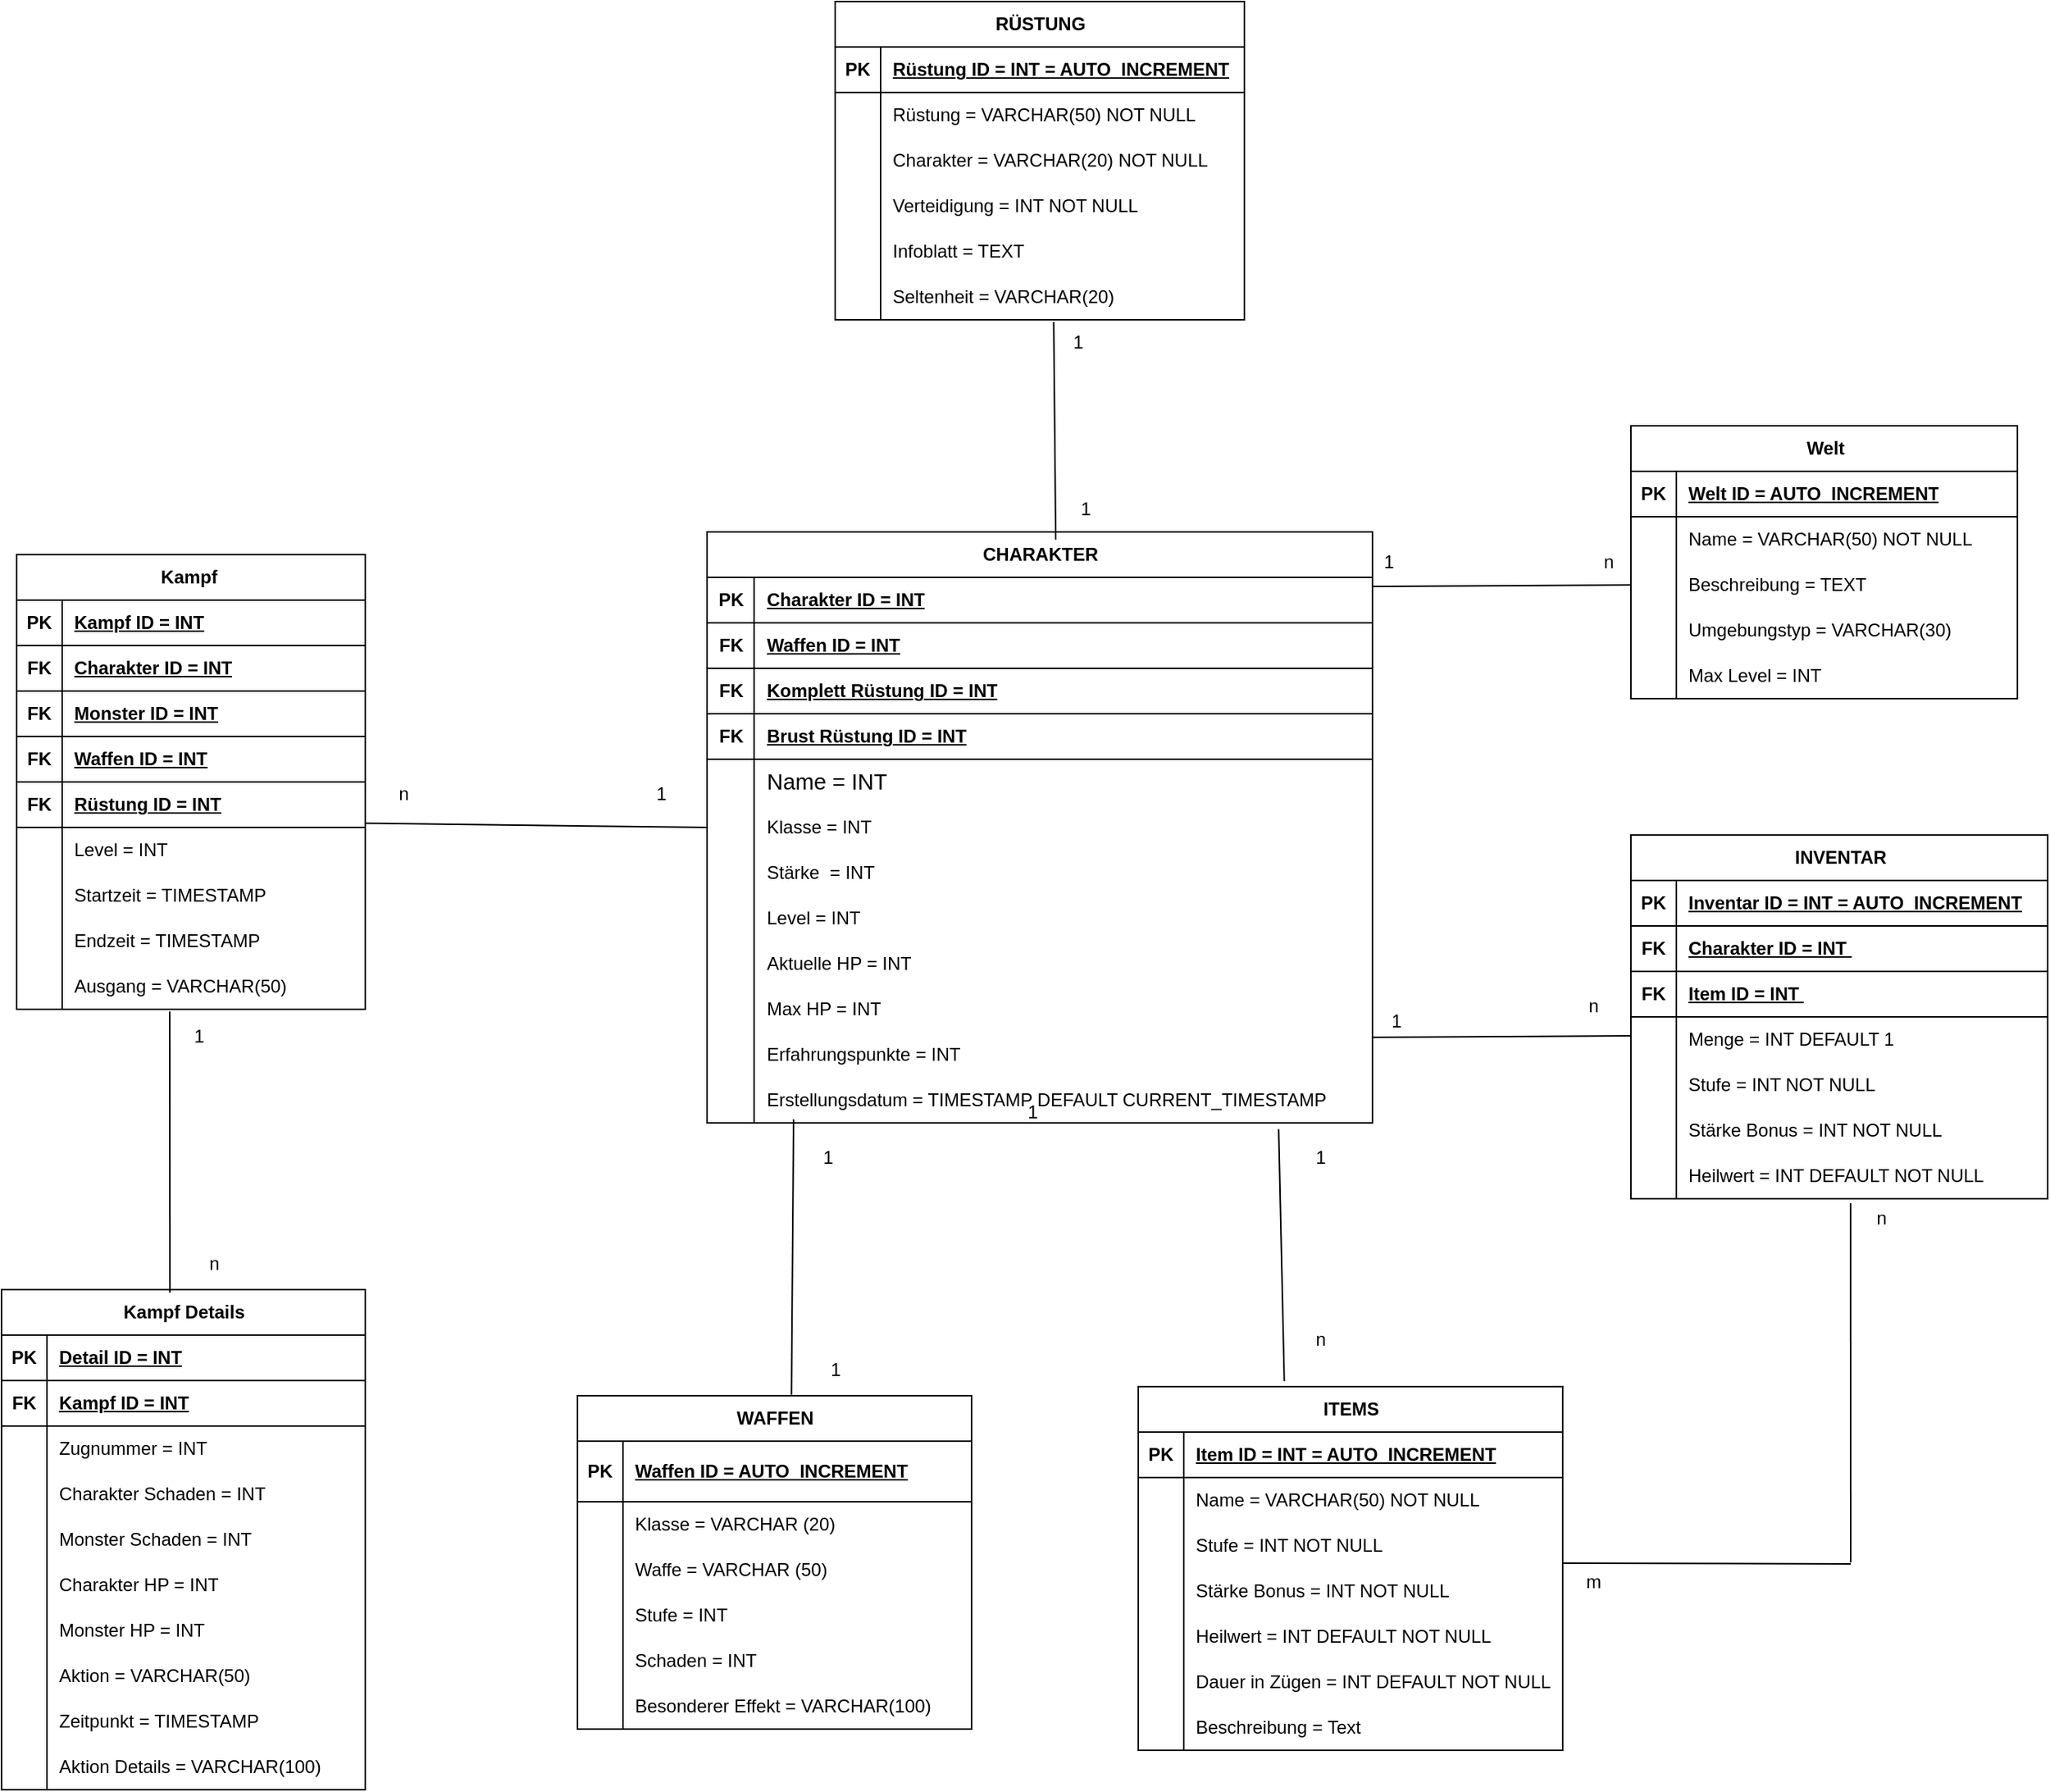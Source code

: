 <mxfile version="24.8.3">
  <diagram name="Seite-1" id="W9wErDsdPMXj1tLASiSd">
    <mxGraphModel dx="2501" dy="1915" grid="1" gridSize="10" guides="1" tooltips="1" connect="1" arrows="1" fold="1" page="1" pageScale="1" pageWidth="827" pageHeight="1169" math="0" shadow="0">
      <root>
        <mxCell id="0" />
        <mxCell id="1" parent="0" />
        <mxCell id="5-AXXgtq8NwjFDfSAPvi-102" value="CHARAKTER" style="shape=table;startSize=30;container=1;collapsible=1;childLayout=tableLayout;fixedRows=1;rowLines=0;fontStyle=1;align=center;resizeLast=1;html=1;points=[[0,0,0,0,0],[0,0.25,0,0,0],[0,0.5,0,0,0],[0,0.75,0,0,0],[0,1,0,0,0],[0.25,0,0,0,0],[0.25,1,0,0,0],[0.5,0,0,0,0],[0.5,1,0,0,0],[0.75,0,0,0,0],[0.75,1,0,0,0],[1,0,0,0,0],[1,0.25,0,0,0],[1,0.5,0,0,0],[1,0.75,0,0,0],[1,1,0,0,0]];" parent="1" vertex="1">
          <mxGeometry x="-204.5" y="-220" width="439" height="390" as="geometry" />
        </mxCell>
        <mxCell id="5-AXXgtq8NwjFDfSAPvi-103" value="" style="shape=tableRow;horizontal=0;startSize=0;swimlaneHead=0;swimlaneBody=0;fillColor=none;collapsible=0;dropTarget=0;points=[[0,0.5],[1,0.5]];portConstraint=eastwest;top=0;left=0;right=0;bottom=1;" parent="5-AXXgtq8NwjFDfSAPvi-102" vertex="1">
          <mxGeometry y="30" width="439" height="30" as="geometry" />
        </mxCell>
        <mxCell id="5-AXXgtq8NwjFDfSAPvi-104" value="PK" style="shape=partialRectangle;connectable=0;fillColor=none;top=0;left=0;bottom=0;right=0;fontStyle=1;overflow=hidden;whiteSpace=wrap;html=1;" parent="5-AXXgtq8NwjFDfSAPvi-103" vertex="1">
          <mxGeometry width="31" height="30" as="geometry">
            <mxRectangle width="31" height="30" as="alternateBounds" />
          </mxGeometry>
        </mxCell>
        <mxCell id="5-AXXgtq8NwjFDfSAPvi-105" value="Charakter ID = INT" style="shape=partialRectangle;connectable=0;fillColor=none;top=0;left=0;bottom=0;right=0;align=left;spacingLeft=6;fontStyle=5;overflow=hidden;whiteSpace=wrap;html=1;" parent="5-AXXgtq8NwjFDfSAPvi-103" vertex="1">
          <mxGeometry x="31" width="408" height="30" as="geometry">
            <mxRectangle width="408" height="30" as="alternateBounds" />
          </mxGeometry>
        </mxCell>
        <mxCell id="5-AXXgtq8NwjFDfSAPvi-124" value="" style="shape=tableRow;horizontal=0;startSize=0;swimlaneHead=0;swimlaneBody=0;fillColor=none;collapsible=0;dropTarget=0;points=[[0,0.5],[1,0.5]];portConstraint=eastwest;top=0;left=0;right=0;bottom=1;" parent="5-AXXgtq8NwjFDfSAPvi-102" vertex="1">
          <mxGeometry y="60" width="439" height="30" as="geometry" />
        </mxCell>
        <mxCell id="5-AXXgtq8NwjFDfSAPvi-125" value="FK" style="shape=partialRectangle;connectable=0;fillColor=none;top=0;left=0;bottom=0;right=0;fontStyle=1;overflow=hidden;whiteSpace=wrap;html=1;" parent="5-AXXgtq8NwjFDfSAPvi-124" vertex="1">
          <mxGeometry width="31" height="30" as="geometry">
            <mxRectangle width="31" height="30" as="alternateBounds" />
          </mxGeometry>
        </mxCell>
        <mxCell id="5-AXXgtq8NwjFDfSAPvi-126" value="Waffen ID = INT" style="shape=partialRectangle;connectable=0;fillColor=none;top=0;left=0;bottom=0;right=0;align=left;spacingLeft=6;fontStyle=5;overflow=hidden;whiteSpace=wrap;html=1;" parent="5-AXXgtq8NwjFDfSAPvi-124" vertex="1">
          <mxGeometry x="31" width="408" height="30" as="geometry">
            <mxRectangle width="408" height="30" as="alternateBounds" />
          </mxGeometry>
        </mxCell>
        <mxCell id="5-AXXgtq8NwjFDfSAPvi-130" value="" style="shape=tableRow;horizontal=0;startSize=0;swimlaneHead=0;swimlaneBody=0;fillColor=none;collapsible=0;dropTarget=0;points=[[0,0.5],[1,0.5]];portConstraint=eastwest;top=0;left=0;right=0;bottom=1;" parent="5-AXXgtq8NwjFDfSAPvi-102" vertex="1">
          <mxGeometry y="90" width="439" height="30" as="geometry" />
        </mxCell>
        <mxCell id="5-AXXgtq8NwjFDfSAPvi-131" value="FK" style="shape=partialRectangle;connectable=0;fillColor=none;top=0;left=0;bottom=0;right=0;fontStyle=1;overflow=hidden;whiteSpace=wrap;html=1;" parent="5-AXXgtq8NwjFDfSAPvi-130" vertex="1">
          <mxGeometry width="31" height="30" as="geometry">
            <mxRectangle width="31" height="30" as="alternateBounds" />
          </mxGeometry>
        </mxCell>
        <mxCell id="5-AXXgtq8NwjFDfSAPvi-132" value="Komplett Rüstung ID = INT" style="shape=partialRectangle;connectable=0;fillColor=none;top=0;left=0;bottom=0;right=0;align=left;spacingLeft=6;fontStyle=5;overflow=hidden;whiteSpace=wrap;html=1;" parent="5-AXXgtq8NwjFDfSAPvi-130" vertex="1">
          <mxGeometry x="31" width="408" height="30" as="geometry">
            <mxRectangle width="408" height="30" as="alternateBounds" />
          </mxGeometry>
        </mxCell>
        <mxCell id="5-AXXgtq8NwjFDfSAPvi-127" value="" style="shape=tableRow;horizontal=0;startSize=0;swimlaneHead=0;swimlaneBody=0;fillColor=none;collapsible=0;dropTarget=0;points=[[0,0.5],[1,0.5]];portConstraint=eastwest;top=0;left=0;right=0;bottom=1;" parent="5-AXXgtq8NwjFDfSAPvi-102" vertex="1">
          <mxGeometry y="120" width="439" height="30" as="geometry" />
        </mxCell>
        <mxCell id="5-AXXgtq8NwjFDfSAPvi-128" value="FK" style="shape=partialRectangle;connectable=0;fillColor=none;top=0;left=0;bottom=0;right=0;fontStyle=1;overflow=hidden;whiteSpace=wrap;html=1;" parent="5-AXXgtq8NwjFDfSAPvi-127" vertex="1">
          <mxGeometry width="31" height="30" as="geometry">
            <mxRectangle width="31" height="30" as="alternateBounds" />
          </mxGeometry>
        </mxCell>
        <mxCell id="5-AXXgtq8NwjFDfSAPvi-129" value="Brust Rüstung ID = INT" style="shape=partialRectangle;connectable=0;fillColor=none;top=0;left=0;bottom=0;right=0;align=left;spacingLeft=6;fontStyle=5;overflow=hidden;whiteSpace=wrap;html=1;" parent="5-AXXgtq8NwjFDfSAPvi-127" vertex="1">
          <mxGeometry x="31" width="408" height="30" as="geometry">
            <mxRectangle width="408" height="30" as="alternateBounds" />
          </mxGeometry>
        </mxCell>
        <mxCell id="5-AXXgtq8NwjFDfSAPvi-106" value="" style="shape=tableRow;horizontal=0;startSize=0;swimlaneHead=0;swimlaneBody=0;fillColor=none;collapsible=0;dropTarget=0;points=[[0,0.5],[1,0.5]];portConstraint=eastwest;top=0;left=0;right=0;bottom=0;" parent="5-AXXgtq8NwjFDfSAPvi-102" vertex="1">
          <mxGeometry y="150" width="439" height="30" as="geometry" />
        </mxCell>
        <mxCell id="5-AXXgtq8NwjFDfSAPvi-107" value="" style="shape=partialRectangle;connectable=0;fillColor=none;top=0;left=0;bottom=0;right=0;editable=1;overflow=hidden;whiteSpace=wrap;html=1;" parent="5-AXXgtq8NwjFDfSAPvi-106" vertex="1">
          <mxGeometry width="31" height="30" as="geometry">
            <mxRectangle width="31" height="30" as="alternateBounds" />
          </mxGeometry>
        </mxCell>
        <mxCell id="5-AXXgtq8NwjFDfSAPvi-108" value="&lt;span style=&quot;font-size: 14.667px; text-align: center;&quot;&gt;Name = INT&lt;/span&gt;" style="shape=partialRectangle;connectable=0;fillColor=none;top=0;left=0;bottom=0;right=0;align=left;spacingLeft=6;overflow=hidden;whiteSpace=wrap;html=1;" parent="5-AXXgtq8NwjFDfSAPvi-106" vertex="1">
          <mxGeometry x="31" width="408" height="30" as="geometry">
            <mxRectangle width="408" height="30" as="alternateBounds" />
          </mxGeometry>
        </mxCell>
        <mxCell id="5-AXXgtq8NwjFDfSAPvi-109" value="" style="shape=tableRow;horizontal=0;startSize=0;swimlaneHead=0;swimlaneBody=0;fillColor=none;collapsible=0;dropTarget=0;points=[[0,0.5],[1,0.5]];portConstraint=eastwest;top=0;left=0;right=0;bottom=0;" parent="5-AXXgtq8NwjFDfSAPvi-102" vertex="1">
          <mxGeometry y="180" width="439" height="30" as="geometry" />
        </mxCell>
        <mxCell id="5-AXXgtq8NwjFDfSAPvi-110" value="" style="shape=partialRectangle;connectable=0;fillColor=none;top=0;left=0;bottom=0;right=0;editable=1;overflow=hidden;whiteSpace=wrap;html=1;" parent="5-AXXgtq8NwjFDfSAPvi-109" vertex="1">
          <mxGeometry width="31" height="30" as="geometry">
            <mxRectangle width="31" height="30" as="alternateBounds" />
          </mxGeometry>
        </mxCell>
        <mxCell id="5-AXXgtq8NwjFDfSAPvi-111" value="Klasse = INT" style="shape=partialRectangle;connectable=0;fillColor=none;top=0;left=0;bottom=0;right=0;align=left;spacingLeft=6;overflow=hidden;whiteSpace=wrap;html=1;" parent="5-AXXgtq8NwjFDfSAPvi-109" vertex="1">
          <mxGeometry x="31" width="408" height="30" as="geometry">
            <mxRectangle width="408" height="30" as="alternateBounds" />
          </mxGeometry>
        </mxCell>
        <mxCell id="5-AXXgtq8NwjFDfSAPvi-112" value="" style="shape=tableRow;horizontal=0;startSize=0;swimlaneHead=0;swimlaneBody=0;fillColor=none;collapsible=0;dropTarget=0;points=[[0,0.5],[1,0.5]];portConstraint=eastwest;top=0;left=0;right=0;bottom=0;" parent="5-AXXgtq8NwjFDfSAPvi-102" vertex="1">
          <mxGeometry y="210" width="439" height="30" as="geometry" />
        </mxCell>
        <mxCell id="5-AXXgtq8NwjFDfSAPvi-113" value="" style="shape=partialRectangle;connectable=0;fillColor=none;top=0;left=0;bottom=0;right=0;editable=1;overflow=hidden;whiteSpace=wrap;html=1;" parent="5-AXXgtq8NwjFDfSAPvi-112" vertex="1">
          <mxGeometry width="31" height="30" as="geometry">
            <mxRectangle width="31" height="30" as="alternateBounds" />
          </mxGeometry>
        </mxCell>
        <mxCell id="5-AXXgtq8NwjFDfSAPvi-114" value="&lt;span style=&quot;text-align: center;&quot;&gt;Stärke&amp;nbsp; = INT&lt;/span&gt;" style="shape=partialRectangle;connectable=0;fillColor=none;top=0;left=0;bottom=0;right=0;align=left;spacingLeft=6;overflow=hidden;whiteSpace=wrap;html=1;" parent="5-AXXgtq8NwjFDfSAPvi-112" vertex="1">
          <mxGeometry x="31" width="408" height="30" as="geometry">
            <mxRectangle width="408" height="30" as="alternateBounds" />
          </mxGeometry>
        </mxCell>
        <mxCell id="5-AXXgtq8NwjFDfSAPvi-133" value="" style="shape=tableRow;horizontal=0;startSize=0;swimlaneHead=0;swimlaneBody=0;fillColor=none;collapsible=0;dropTarget=0;points=[[0,0.5],[1,0.5]];portConstraint=eastwest;top=0;left=0;right=0;bottom=0;" parent="5-AXXgtq8NwjFDfSAPvi-102" vertex="1">
          <mxGeometry y="240" width="439" height="30" as="geometry" />
        </mxCell>
        <mxCell id="5-AXXgtq8NwjFDfSAPvi-134" value="" style="shape=partialRectangle;connectable=0;fillColor=none;top=0;left=0;bottom=0;right=0;editable=1;overflow=hidden;whiteSpace=wrap;html=1;" parent="5-AXXgtq8NwjFDfSAPvi-133" vertex="1">
          <mxGeometry width="31" height="30" as="geometry">
            <mxRectangle width="31" height="30" as="alternateBounds" />
          </mxGeometry>
        </mxCell>
        <mxCell id="5-AXXgtq8NwjFDfSAPvi-135" value="&lt;span style=&quot;text-align: center;&quot;&gt;Level = INT&lt;/span&gt;" style="shape=partialRectangle;connectable=0;fillColor=none;top=0;left=0;bottom=0;right=0;align=left;spacingLeft=6;overflow=hidden;whiteSpace=wrap;html=1;" parent="5-AXXgtq8NwjFDfSAPvi-133" vertex="1">
          <mxGeometry x="31" width="408" height="30" as="geometry">
            <mxRectangle width="408" height="30" as="alternateBounds" />
          </mxGeometry>
        </mxCell>
        <mxCell id="5-AXXgtq8NwjFDfSAPvi-136" value="" style="shape=tableRow;horizontal=0;startSize=0;swimlaneHead=0;swimlaneBody=0;fillColor=none;collapsible=0;dropTarget=0;points=[[0,0.5],[1,0.5]];portConstraint=eastwest;top=0;left=0;right=0;bottom=0;" parent="5-AXXgtq8NwjFDfSAPvi-102" vertex="1">
          <mxGeometry y="270" width="439" height="30" as="geometry" />
        </mxCell>
        <mxCell id="5-AXXgtq8NwjFDfSAPvi-137" value="" style="shape=partialRectangle;connectable=0;fillColor=none;top=0;left=0;bottom=0;right=0;editable=1;overflow=hidden;whiteSpace=wrap;html=1;" parent="5-AXXgtq8NwjFDfSAPvi-136" vertex="1">
          <mxGeometry width="31" height="30" as="geometry">
            <mxRectangle width="31" height="30" as="alternateBounds" />
          </mxGeometry>
        </mxCell>
        <mxCell id="5-AXXgtq8NwjFDfSAPvi-138" value="Aktuelle HP = INT" style="shape=partialRectangle;connectable=0;fillColor=none;top=0;left=0;bottom=0;right=0;align=left;spacingLeft=6;overflow=hidden;whiteSpace=wrap;html=1;" parent="5-AXXgtq8NwjFDfSAPvi-136" vertex="1">
          <mxGeometry x="31" width="408" height="30" as="geometry">
            <mxRectangle width="408" height="30" as="alternateBounds" />
          </mxGeometry>
        </mxCell>
        <mxCell id="5-AXXgtq8NwjFDfSAPvi-139" value="" style="shape=tableRow;horizontal=0;startSize=0;swimlaneHead=0;swimlaneBody=0;fillColor=none;collapsible=0;dropTarget=0;points=[[0,0.5],[1,0.5]];portConstraint=eastwest;top=0;left=0;right=0;bottom=0;" parent="5-AXXgtq8NwjFDfSAPvi-102" vertex="1">
          <mxGeometry y="300" width="439" height="30" as="geometry" />
        </mxCell>
        <mxCell id="5-AXXgtq8NwjFDfSAPvi-140" value="" style="shape=partialRectangle;connectable=0;fillColor=none;top=0;left=0;bottom=0;right=0;editable=1;overflow=hidden;whiteSpace=wrap;html=1;" parent="5-AXXgtq8NwjFDfSAPvi-139" vertex="1">
          <mxGeometry width="31" height="30" as="geometry">
            <mxRectangle width="31" height="30" as="alternateBounds" />
          </mxGeometry>
        </mxCell>
        <mxCell id="5-AXXgtq8NwjFDfSAPvi-141" value="Max HP = INT" style="shape=partialRectangle;connectable=0;fillColor=none;top=0;left=0;bottom=0;right=0;align=left;spacingLeft=6;overflow=hidden;whiteSpace=wrap;html=1;" parent="5-AXXgtq8NwjFDfSAPvi-139" vertex="1">
          <mxGeometry x="31" width="408" height="30" as="geometry">
            <mxRectangle width="408" height="30" as="alternateBounds" />
          </mxGeometry>
        </mxCell>
        <mxCell id="5-AXXgtq8NwjFDfSAPvi-142" value="" style="shape=tableRow;horizontal=0;startSize=0;swimlaneHead=0;swimlaneBody=0;fillColor=none;collapsible=0;dropTarget=0;points=[[0,0.5],[1,0.5]];portConstraint=eastwest;top=0;left=0;right=0;bottom=0;" parent="5-AXXgtq8NwjFDfSAPvi-102" vertex="1">
          <mxGeometry y="330" width="439" height="30" as="geometry" />
        </mxCell>
        <mxCell id="5-AXXgtq8NwjFDfSAPvi-143" value="" style="shape=partialRectangle;connectable=0;fillColor=none;top=0;left=0;bottom=0;right=0;editable=1;overflow=hidden;whiteSpace=wrap;html=1;" parent="5-AXXgtq8NwjFDfSAPvi-142" vertex="1">
          <mxGeometry width="31" height="30" as="geometry">
            <mxRectangle width="31" height="30" as="alternateBounds" />
          </mxGeometry>
        </mxCell>
        <mxCell id="5-AXXgtq8NwjFDfSAPvi-144" value="Erfahrungspunkte = INT" style="shape=partialRectangle;connectable=0;fillColor=none;top=0;left=0;bottom=0;right=0;align=left;spacingLeft=6;overflow=hidden;whiteSpace=wrap;html=1;" parent="5-AXXgtq8NwjFDfSAPvi-142" vertex="1">
          <mxGeometry x="31" width="408" height="30" as="geometry">
            <mxRectangle width="408" height="30" as="alternateBounds" />
          </mxGeometry>
        </mxCell>
        <mxCell id="5-AXXgtq8NwjFDfSAPvi-145" value="" style="shape=tableRow;horizontal=0;startSize=0;swimlaneHead=0;swimlaneBody=0;fillColor=none;collapsible=0;dropTarget=0;points=[[0,0.5],[1,0.5]];portConstraint=eastwest;top=0;left=0;right=0;bottom=0;" parent="5-AXXgtq8NwjFDfSAPvi-102" vertex="1">
          <mxGeometry y="360" width="439" height="30" as="geometry" />
        </mxCell>
        <mxCell id="5-AXXgtq8NwjFDfSAPvi-146" value="" style="shape=partialRectangle;connectable=0;fillColor=none;top=0;left=0;bottom=0;right=0;editable=1;overflow=hidden;whiteSpace=wrap;html=1;" parent="5-AXXgtq8NwjFDfSAPvi-145" vertex="1">
          <mxGeometry width="31" height="30" as="geometry">
            <mxRectangle width="31" height="30" as="alternateBounds" />
          </mxGeometry>
        </mxCell>
        <mxCell id="5-AXXgtq8NwjFDfSAPvi-147" value="Erstellungsdatum = TIMESTAMP DEFAULT CURRENT_TIMESTAMP" style="shape=partialRectangle;connectable=0;fillColor=none;top=0;left=0;bottom=0;right=0;align=left;spacingLeft=6;overflow=hidden;whiteSpace=wrap;html=1;" parent="5-AXXgtq8NwjFDfSAPvi-145" vertex="1">
          <mxGeometry x="31" width="408" height="30" as="geometry">
            <mxRectangle width="408" height="30" as="alternateBounds" />
          </mxGeometry>
        </mxCell>
        <mxCell id="5-AXXgtq8NwjFDfSAPvi-121" value="" style="shape=tableRow;horizontal=0;startSize=0;swimlaneHead=0;swimlaneBody=0;fillColor=none;collapsible=0;dropTarget=0;points=[[0,0.5],[1,0.5]];portConstraint=eastwest;top=0;left=0;right=0;bottom=0;" parent="1" vertex="1">
          <mxGeometry x="230" y="-260" width="240" height="30" as="geometry" />
        </mxCell>
        <mxCell id="5-AXXgtq8NwjFDfSAPvi-159" value="RÜSTUNG" style="shape=table;startSize=30;container=1;collapsible=1;childLayout=tableLayout;fixedRows=1;rowLines=0;fontStyle=1;align=center;resizeLast=1;html=1;strokeColor=default;verticalAlign=middle;fontFamily=Helvetica;fontSize=12;fontColor=default;fillColor=none;points=[[0,0,0,0,0],[0,0.25,0,0,0],[0,0.5,0,0,0],[0,0.75,0,0,0],[0,1,0,0,0],[0.25,0,0,0,0],[0.25,1,0,0,0],[0.5,0,0,0,0],[0.5,1,0,0,0],[0.75,0,0,0,0],[0.75,1,0,0,0],[1,0,0,0,0],[1,0.25,0,0,0],[1,0.33,0,0,0],[1,0.5,0,0,0],[1,0.67,0,0,0],[1,0.75,0,0,0],[1,1,0,0,0]];" parent="1" vertex="1">
          <mxGeometry x="-120" y="-570" width="270" height="210" as="geometry" />
        </mxCell>
        <mxCell id="5-AXXgtq8NwjFDfSAPvi-160" value="" style="shape=tableRow;horizontal=0;startSize=0;swimlaneHead=0;swimlaneBody=0;fillColor=none;collapsible=0;dropTarget=0;points=[[0,0.5],[1,0.5]];portConstraint=eastwest;top=0;left=0;right=0;bottom=1;strokeColor=default;align=center;verticalAlign=middle;fontFamily=Helvetica;fontSize=12;fontColor=default;" parent="5-AXXgtq8NwjFDfSAPvi-159" vertex="1">
          <mxGeometry y="30" width="270" height="30" as="geometry" />
        </mxCell>
        <mxCell id="5-AXXgtq8NwjFDfSAPvi-161" value="PK" style="shape=partialRectangle;connectable=0;fillColor=none;top=0;left=0;bottom=0;right=0;fontStyle=1;overflow=hidden;whiteSpace=wrap;html=1;strokeColor=default;align=center;verticalAlign=middle;fontFamily=Helvetica;fontSize=12;fontColor=default;" parent="5-AXXgtq8NwjFDfSAPvi-160" vertex="1">
          <mxGeometry width="30" height="30" as="geometry">
            <mxRectangle width="30" height="30" as="alternateBounds" />
          </mxGeometry>
        </mxCell>
        <mxCell id="5-AXXgtq8NwjFDfSAPvi-162" value="Rüstung ID = INT = AUTO_INCREMENT" style="shape=partialRectangle;connectable=0;fillColor=none;top=0;left=0;bottom=0;right=0;align=left;spacingLeft=6;fontStyle=5;overflow=hidden;whiteSpace=wrap;html=1;strokeColor=default;verticalAlign=middle;fontFamily=Helvetica;fontSize=12;fontColor=default;" parent="5-AXXgtq8NwjFDfSAPvi-160" vertex="1">
          <mxGeometry x="30" width="240" height="30" as="geometry">
            <mxRectangle width="240" height="30" as="alternateBounds" />
          </mxGeometry>
        </mxCell>
        <mxCell id="5-AXXgtq8NwjFDfSAPvi-163" value="" style="shape=tableRow;horizontal=0;startSize=0;swimlaneHead=0;swimlaneBody=0;fillColor=none;collapsible=0;dropTarget=0;points=[[0,0.5],[1,0.5]];portConstraint=eastwest;top=0;left=0;right=0;bottom=0;strokeColor=default;align=center;verticalAlign=middle;fontFamily=Helvetica;fontSize=12;fontColor=default;" parent="5-AXXgtq8NwjFDfSAPvi-159" vertex="1">
          <mxGeometry y="60" width="270" height="30" as="geometry" />
        </mxCell>
        <mxCell id="5-AXXgtq8NwjFDfSAPvi-164" value="" style="shape=partialRectangle;connectable=0;fillColor=none;top=0;left=0;bottom=0;right=0;editable=1;overflow=hidden;whiteSpace=wrap;html=1;strokeColor=default;align=center;verticalAlign=middle;fontFamily=Helvetica;fontSize=12;fontColor=default;" parent="5-AXXgtq8NwjFDfSAPvi-163" vertex="1">
          <mxGeometry width="30" height="30" as="geometry">
            <mxRectangle width="30" height="30" as="alternateBounds" />
          </mxGeometry>
        </mxCell>
        <mxCell id="5-AXXgtq8NwjFDfSAPvi-165" value="Rüstung = VARCHAR(50) NOT NULL" style="shape=partialRectangle;connectable=0;fillColor=none;top=0;left=0;bottom=0;right=0;align=left;spacingLeft=6;overflow=hidden;whiteSpace=wrap;html=1;strokeColor=default;verticalAlign=middle;fontFamily=Helvetica;fontSize=12;fontColor=default;" parent="5-AXXgtq8NwjFDfSAPvi-163" vertex="1">
          <mxGeometry x="30" width="240" height="30" as="geometry">
            <mxRectangle width="240" height="30" as="alternateBounds" />
          </mxGeometry>
        </mxCell>
        <mxCell id="5-AXXgtq8NwjFDfSAPvi-166" value="" style="shape=tableRow;horizontal=0;startSize=0;swimlaneHead=0;swimlaneBody=0;fillColor=none;collapsible=0;dropTarget=0;points=[[0,0.5],[1,0.5]];portConstraint=eastwest;top=0;left=0;right=0;bottom=0;strokeColor=default;align=center;verticalAlign=middle;fontFamily=Helvetica;fontSize=12;fontColor=default;" parent="5-AXXgtq8NwjFDfSAPvi-159" vertex="1">
          <mxGeometry y="90" width="270" height="30" as="geometry" />
        </mxCell>
        <mxCell id="5-AXXgtq8NwjFDfSAPvi-167" value="" style="shape=partialRectangle;connectable=0;fillColor=none;top=0;left=0;bottom=0;right=0;editable=1;overflow=hidden;whiteSpace=wrap;html=1;strokeColor=default;align=center;verticalAlign=middle;fontFamily=Helvetica;fontSize=12;fontColor=default;" parent="5-AXXgtq8NwjFDfSAPvi-166" vertex="1">
          <mxGeometry width="30" height="30" as="geometry">
            <mxRectangle width="30" height="30" as="alternateBounds" />
          </mxGeometry>
        </mxCell>
        <mxCell id="5-AXXgtq8NwjFDfSAPvi-168" value="Charakter = VARCHAR(20) NOT NULL" style="shape=partialRectangle;connectable=0;fillColor=none;top=0;left=0;bottom=0;right=0;align=left;spacingLeft=6;overflow=hidden;whiteSpace=wrap;html=1;strokeColor=default;verticalAlign=middle;fontFamily=Helvetica;fontSize=12;fontColor=default;" parent="5-AXXgtq8NwjFDfSAPvi-166" vertex="1">
          <mxGeometry x="30" width="240" height="30" as="geometry">
            <mxRectangle width="240" height="30" as="alternateBounds" />
          </mxGeometry>
        </mxCell>
        <mxCell id="5-AXXgtq8NwjFDfSAPvi-169" value="" style="shape=tableRow;horizontal=0;startSize=0;swimlaneHead=0;swimlaneBody=0;fillColor=none;collapsible=0;dropTarget=0;points=[[0,0.5],[1,0.5]];portConstraint=eastwest;top=0;left=0;right=0;bottom=0;strokeColor=default;align=center;verticalAlign=middle;fontFamily=Helvetica;fontSize=12;fontColor=default;" parent="5-AXXgtq8NwjFDfSAPvi-159" vertex="1">
          <mxGeometry y="120" width="270" height="30" as="geometry" />
        </mxCell>
        <mxCell id="5-AXXgtq8NwjFDfSAPvi-170" value="" style="shape=partialRectangle;connectable=0;fillColor=none;top=0;left=0;bottom=0;right=0;editable=1;overflow=hidden;whiteSpace=wrap;html=1;strokeColor=default;align=center;verticalAlign=middle;fontFamily=Helvetica;fontSize=12;fontColor=default;" parent="5-AXXgtq8NwjFDfSAPvi-169" vertex="1">
          <mxGeometry width="30" height="30" as="geometry">
            <mxRectangle width="30" height="30" as="alternateBounds" />
          </mxGeometry>
        </mxCell>
        <mxCell id="5-AXXgtq8NwjFDfSAPvi-171" value="Verteidigung = INT NOT NULL" style="shape=partialRectangle;connectable=0;fillColor=none;top=0;left=0;bottom=0;right=0;align=left;spacingLeft=6;overflow=hidden;whiteSpace=wrap;html=1;strokeColor=default;verticalAlign=middle;fontFamily=Helvetica;fontSize=12;fontColor=default;" parent="5-AXXgtq8NwjFDfSAPvi-169" vertex="1">
          <mxGeometry x="30" width="240" height="30" as="geometry">
            <mxRectangle width="240" height="30" as="alternateBounds" />
          </mxGeometry>
        </mxCell>
        <mxCell id="5-AXXgtq8NwjFDfSAPvi-172" value="" style="shape=tableRow;horizontal=0;startSize=0;swimlaneHead=0;swimlaneBody=0;fillColor=none;collapsible=0;dropTarget=0;points=[[0,0.5],[1,0.5]];portConstraint=eastwest;top=0;left=0;right=0;bottom=0;strokeColor=default;align=center;verticalAlign=middle;fontFamily=Helvetica;fontSize=12;fontColor=default;" parent="5-AXXgtq8NwjFDfSAPvi-159" vertex="1">
          <mxGeometry y="150" width="270" height="30" as="geometry" />
        </mxCell>
        <mxCell id="5-AXXgtq8NwjFDfSAPvi-173" value="" style="shape=partialRectangle;connectable=0;fillColor=none;top=0;left=0;bottom=0;right=0;editable=1;overflow=hidden;whiteSpace=wrap;html=1;strokeColor=default;align=center;verticalAlign=middle;fontFamily=Helvetica;fontSize=12;fontColor=default;" parent="5-AXXgtq8NwjFDfSAPvi-172" vertex="1">
          <mxGeometry width="30" height="30" as="geometry">
            <mxRectangle width="30" height="30" as="alternateBounds" />
          </mxGeometry>
        </mxCell>
        <mxCell id="5-AXXgtq8NwjFDfSAPvi-174" value="Infoblatt = TEXT" style="shape=partialRectangle;connectable=0;fillColor=none;top=0;left=0;bottom=0;right=0;align=left;spacingLeft=6;overflow=hidden;whiteSpace=wrap;html=1;strokeColor=default;verticalAlign=middle;fontFamily=Helvetica;fontSize=12;fontColor=default;" parent="5-AXXgtq8NwjFDfSAPvi-172" vertex="1">
          <mxGeometry x="30" width="240" height="30" as="geometry">
            <mxRectangle width="240" height="30" as="alternateBounds" />
          </mxGeometry>
        </mxCell>
        <mxCell id="5-AXXgtq8NwjFDfSAPvi-175" value="" style="shape=tableRow;horizontal=0;startSize=0;swimlaneHead=0;swimlaneBody=0;fillColor=none;collapsible=0;dropTarget=0;points=[[0,0.5],[1,0.5]];portConstraint=eastwest;top=0;left=0;right=0;bottom=0;strokeColor=default;align=center;verticalAlign=middle;fontFamily=Helvetica;fontSize=12;fontColor=default;" parent="5-AXXgtq8NwjFDfSAPvi-159" vertex="1">
          <mxGeometry y="180" width="270" height="30" as="geometry" />
        </mxCell>
        <mxCell id="5-AXXgtq8NwjFDfSAPvi-176" value="" style="shape=partialRectangle;connectable=0;fillColor=none;top=0;left=0;bottom=0;right=0;editable=1;overflow=hidden;whiteSpace=wrap;html=1;strokeColor=default;align=center;verticalAlign=middle;fontFamily=Helvetica;fontSize=12;fontColor=default;" parent="5-AXXgtq8NwjFDfSAPvi-175" vertex="1">
          <mxGeometry width="30" height="30" as="geometry">
            <mxRectangle width="30" height="30" as="alternateBounds" />
          </mxGeometry>
        </mxCell>
        <mxCell id="5-AXXgtq8NwjFDfSAPvi-177" value="Seltenheit = VARCHAR(20)" style="shape=partialRectangle;connectable=0;fillColor=none;top=0;left=0;bottom=0;right=0;align=left;spacingLeft=6;overflow=hidden;whiteSpace=wrap;html=1;strokeColor=default;verticalAlign=middle;fontFamily=Helvetica;fontSize=12;fontColor=default;" parent="5-AXXgtq8NwjFDfSAPvi-175" vertex="1">
          <mxGeometry x="30" width="240" height="30" as="geometry">
            <mxRectangle width="240" height="30" as="alternateBounds" />
          </mxGeometry>
        </mxCell>
        <mxCell id="5-AXXgtq8NwjFDfSAPvi-178" value="ITEMS" style="shape=table;startSize=30;container=1;collapsible=1;childLayout=tableLayout;fixedRows=1;rowLines=0;fontStyle=1;align=center;resizeLast=1;html=1;strokeColor=default;verticalAlign=middle;fontFamily=Helvetica;fontSize=12;fontColor=default;fillColor=none;" parent="1" vertex="1">
          <mxGeometry x="80" y="344" width="280" height="240" as="geometry" />
        </mxCell>
        <mxCell id="5-AXXgtq8NwjFDfSAPvi-179" value="" style="shape=tableRow;horizontal=0;startSize=0;swimlaneHead=0;swimlaneBody=0;fillColor=none;collapsible=0;dropTarget=0;points=[[0,0.5],[1,0.5]];portConstraint=eastwest;top=0;left=0;right=0;bottom=1;strokeColor=default;align=center;verticalAlign=middle;fontFamily=Helvetica;fontSize=12;fontColor=default;" parent="5-AXXgtq8NwjFDfSAPvi-178" vertex="1">
          <mxGeometry y="30" width="280" height="30" as="geometry" />
        </mxCell>
        <mxCell id="5-AXXgtq8NwjFDfSAPvi-180" value="PK" style="shape=partialRectangle;connectable=0;fillColor=none;top=0;left=0;bottom=0;right=0;fontStyle=1;overflow=hidden;whiteSpace=wrap;html=1;strokeColor=default;align=center;verticalAlign=middle;fontFamily=Helvetica;fontSize=12;fontColor=default;" parent="5-AXXgtq8NwjFDfSAPvi-179" vertex="1">
          <mxGeometry width="30" height="30" as="geometry">
            <mxRectangle width="30" height="30" as="alternateBounds" />
          </mxGeometry>
        </mxCell>
        <mxCell id="5-AXXgtq8NwjFDfSAPvi-181" value="Item ID = INT = AUTO_INCREMENT" style="shape=partialRectangle;connectable=0;fillColor=none;top=0;left=0;bottom=0;right=0;align=left;spacingLeft=6;fontStyle=5;overflow=hidden;whiteSpace=wrap;html=1;strokeColor=default;verticalAlign=middle;fontFamily=Helvetica;fontSize=12;fontColor=default;" parent="5-AXXgtq8NwjFDfSAPvi-179" vertex="1">
          <mxGeometry x="30" width="250" height="30" as="geometry">
            <mxRectangle width="250" height="30" as="alternateBounds" />
          </mxGeometry>
        </mxCell>
        <mxCell id="5-AXXgtq8NwjFDfSAPvi-182" value="" style="shape=tableRow;horizontal=0;startSize=0;swimlaneHead=0;swimlaneBody=0;fillColor=none;collapsible=0;dropTarget=0;points=[[0,0.5],[1,0.5]];portConstraint=eastwest;top=0;left=0;right=0;bottom=0;strokeColor=default;align=center;verticalAlign=middle;fontFamily=Helvetica;fontSize=12;fontColor=default;" parent="5-AXXgtq8NwjFDfSAPvi-178" vertex="1">
          <mxGeometry y="60" width="280" height="30" as="geometry" />
        </mxCell>
        <mxCell id="5-AXXgtq8NwjFDfSAPvi-183" value="" style="shape=partialRectangle;connectable=0;fillColor=none;top=0;left=0;bottom=0;right=0;editable=1;overflow=hidden;whiteSpace=wrap;html=1;strokeColor=default;align=center;verticalAlign=middle;fontFamily=Helvetica;fontSize=12;fontColor=default;" parent="5-AXXgtq8NwjFDfSAPvi-182" vertex="1">
          <mxGeometry width="30" height="30" as="geometry">
            <mxRectangle width="30" height="30" as="alternateBounds" />
          </mxGeometry>
        </mxCell>
        <mxCell id="5-AXXgtq8NwjFDfSAPvi-184" value="Name = VARCHAR(50) NOT NULL" style="shape=partialRectangle;connectable=0;fillColor=none;top=0;left=0;bottom=0;right=0;align=left;spacingLeft=6;overflow=hidden;whiteSpace=wrap;html=1;strokeColor=default;verticalAlign=middle;fontFamily=Helvetica;fontSize=12;fontColor=default;" parent="5-AXXgtq8NwjFDfSAPvi-182" vertex="1">
          <mxGeometry x="30" width="250" height="30" as="geometry">
            <mxRectangle width="250" height="30" as="alternateBounds" />
          </mxGeometry>
        </mxCell>
        <mxCell id="5-AXXgtq8NwjFDfSAPvi-185" value="" style="shape=tableRow;horizontal=0;startSize=0;swimlaneHead=0;swimlaneBody=0;fillColor=none;collapsible=0;dropTarget=0;points=[[0,0.5],[1,0.5]];portConstraint=eastwest;top=0;left=0;right=0;bottom=0;strokeColor=default;align=center;verticalAlign=middle;fontFamily=Helvetica;fontSize=12;fontColor=default;" parent="5-AXXgtq8NwjFDfSAPvi-178" vertex="1">
          <mxGeometry y="90" width="280" height="30" as="geometry" />
        </mxCell>
        <mxCell id="5-AXXgtq8NwjFDfSAPvi-186" value="" style="shape=partialRectangle;connectable=0;fillColor=none;top=0;left=0;bottom=0;right=0;editable=1;overflow=hidden;whiteSpace=wrap;html=1;strokeColor=default;align=center;verticalAlign=middle;fontFamily=Helvetica;fontSize=12;fontColor=default;" parent="5-AXXgtq8NwjFDfSAPvi-185" vertex="1">
          <mxGeometry width="30" height="30" as="geometry">
            <mxRectangle width="30" height="30" as="alternateBounds" />
          </mxGeometry>
        </mxCell>
        <mxCell id="5-AXXgtq8NwjFDfSAPvi-187" value="Stufe = INT NOT NULL" style="shape=partialRectangle;connectable=0;fillColor=none;top=0;left=0;bottom=0;right=0;align=left;spacingLeft=6;overflow=hidden;whiteSpace=wrap;html=1;strokeColor=default;verticalAlign=middle;fontFamily=Helvetica;fontSize=12;fontColor=default;" parent="5-AXXgtq8NwjFDfSAPvi-185" vertex="1">
          <mxGeometry x="30" width="250" height="30" as="geometry">
            <mxRectangle width="250" height="30" as="alternateBounds" />
          </mxGeometry>
        </mxCell>
        <mxCell id="5-AXXgtq8NwjFDfSAPvi-188" value="" style="shape=tableRow;horizontal=0;startSize=0;swimlaneHead=0;swimlaneBody=0;fillColor=none;collapsible=0;dropTarget=0;points=[[0,0.5],[1,0.5]];portConstraint=eastwest;top=0;left=0;right=0;bottom=0;strokeColor=default;align=center;verticalAlign=middle;fontFamily=Helvetica;fontSize=12;fontColor=default;" parent="5-AXXgtq8NwjFDfSAPvi-178" vertex="1">
          <mxGeometry y="120" width="280" height="30" as="geometry" />
        </mxCell>
        <mxCell id="5-AXXgtq8NwjFDfSAPvi-189" value="" style="shape=partialRectangle;connectable=0;fillColor=none;top=0;left=0;bottom=0;right=0;editable=1;overflow=hidden;whiteSpace=wrap;html=1;strokeColor=default;align=center;verticalAlign=middle;fontFamily=Helvetica;fontSize=12;fontColor=default;" parent="5-AXXgtq8NwjFDfSAPvi-188" vertex="1">
          <mxGeometry width="30" height="30" as="geometry">
            <mxRectangle width="30" height="30" as="alternateBounds" />
          </mxGeometry>
        </mxCell>
        <mxCell id="5-AXXgtq8NwjFDfSAPvi-190" value="Stärke Bonus = INT NOT NULL" style="shape=partialRectangle;connectable=0;fillColor=none;top=0;left=0;bottom=0;right=0;align=left;spacingLeft=6;overflow=hidden;whiteSpace=wrap;html=1;strokeColor=default;verticalAlign=middle;fontFamily=Helvetica;fontSize=12;fontColor=default;" parent="5-AXXgtq8NwjFDfSAPvi-188" vertex="1">
          <mxGeometry x="30" width="250" height="30" as="geometry">
            <mxRectangle width="250" height="30" as="alternateBounds" />
          </mxGeometry>
        </mxCell>
        <mxCell id="5-AXXgtq8NwjFDfSAPvi-191" value="" style="shape=tableRow;horizontal=0;startSize=0;swimlaneHead=0;swimlaneBody=0;fillColor=none;collapsible=0;dropTarget=0;points=[[0,0.5],[1,0.5]];portConstraint=eastwest;top=0;left=0;right=0;bottom=0;strokeColor=default;align=center;verticalAlign=middle;fontFamily=Helvetica;fontSize=12;fontColor=default;" parent="5-AXXgtq8NwjFDfSAPvi-178" vertex="1">
          <mxGeometry y="150" width="280" height="30" as="geometry" />
        </mxCell>
        <mxCell id="5-AXXgtq8NwjFDfSAPvi-192" value="" style="shape=partialRectangle;connectable=0;fillColor=none;top=0;left=0;bottom=0;right=0;editable=1;overflow=hidden;whiteSpace=wrap;html=1;strokeColor=default;align=center;verticalAlign=middle;fontFamily=Helvetica;fontSize=12;fontColor=default;" parent="5-AXXgtq8NwjFDfSAPvi-191" vertex="1">
          <mxGeometry width="30" height="30" as="geometry">
            <mxRectangle width="30" height="30" as="alternateBounds" />
          </mxGeometry>
        </mxCell>
        <mxCell id="5-AXXgtq8NwjFDfSAPvi-193" value="Heilwert = INT DEFAULT NOT NULL" style="shape=partialRectangle;connectable=0;fillColor=none;top=0;left=0;bottom=0;right=0;align=left;spacingLeft=6;overflow=hidden;whiteSpace=wrap;html=1;strokeColor=default;verticalAlign=middle;fontFamily=Helvetica;fontSize=12;fontColor=default;" parent="5-AXXgtq8NwjFDfSAPvi-191" vertex="1">
          <mxGeometry x="30" width="250" height="30" as="geometry">
            <mxRectangle width="250" height="30" as="alternateBounds" />
          </mxGeometry>
        </mxCell>
        <mxCell id="5-AXXgtq8NwjFDfSAPvi-194" value="" style="shape=tableRow;horizontal=0;startSize=0;swimlaneHead=0;swimlaneBody=0;fillColor=none;collapsible=0;dropTarget=0;points=[[0,0.5],[1,0.5]];portConstraint=eastwest;top=0;left=0;right=0;bottom=0;strokeColor=default;align=center;verticalAlign=middle;fontFamily=Helvetica;fontSize=12;fontColor=default;" parent="5-AXXgtq8NwjFDfSAPvi-178" vertex="1">
          <mxGeometry y="180" width="280" height="30" as="geometry" />
        </mxCell>
        <mxCell id="5-AXXgtq8NwjFDfSAPvi-195" value="" style="shape=partialRectangle;connectable=0;fillColor=none;top=0;left=0;bottom=0;right=0;editable=1;overflow=hidden;whiteSpace=wrap;html=1;strokeColor=default;align=center;verticalAlign=middle;fontFamily=Helvetica;fontSize=12;fontColor=default;" parent="5-AXXgtq8NwjFDfSAPvi-194" vertex="1">
          <mxGeometry width="30" height="30" as="geometry">
            <mxRectangle width="30" height="30" as="alternateBounds" />
          </mxGeometry>
        </mxCell>
        <mxCell id="5-AXXgtq8NwjFDfSAPvi-196" value="Dauer in Zügen = INT DEFAULT NOT NULL" style="shape=partialRectangle;connectable=0;fillColor=none;top=0;left=0;bottom=0;right=0;align=left;spacingLeft=6;overflow=hidden;whiteSpace=wrap;html=1;strokeColor=default;verticalAlign=middle;fontFamily=Helvetica;fontSize=12;fontColor=default;" parent="5-AXXgtq8NwjFDfSAPvi-194" vertex="1">
          <mxGeometry x="30" width="250" height="30" as="geometry">
            <mxRectangle width="250" height="30" as="alternateBounds" />
          </mxGeometry>
        </mxCell>
        <mxCell id="5-AXXgtq8NwjFDfSAPvi-197" value="" style="shape=tableRow;horizontal=0;startSize=0;swimlaneHead=0;swimlaneBody=0;fillColor=none;collapsible=0;dropTarget=0;points=[[0,0.5],[1,0.5]];portConstraint=eastwest;top=0;left=0;right=0;bottom=0;strokeColor=default;align=center;verticalAlign=middle;fontFamily=Helvetica;fontSize=12;fontColor=default;" parent="5-AXXgtq8NwjFDfSAPvi-178" vertex="1">
          <mxGeometry y="210" width="280" height="30" as="geometry" />
        </mxCell>
        <mxCell id="5-AXXgtq8NwjFDfSAPvi-198" value="" style="shape=partialRectangle;connectable=0;fillColor=none;top=0;left=0;bottom=0;right=0;editable=1;overflow=hidden;whiteSpace=wrap;html=1;strokeColor=default;align=center;verticalAlign=middle;fontFamily=Helvetica;fontSize=12;fontColor=default;" parent="5-AXXgtq8NwjFDfSAPvi-197" vertex="1">
          <mxGeometry width="30" height="30" as="geometry">
            <mxRectangle width="30" height="30" as="alternateBounds" />
          </mxGeometry>
        </mxCell>
        <mxCell id="5-AXXgtq8NwjFDfSAPvi-199" value="Beschreibung = Text" style="shape=partialRectangle;connectable=0;fillColor=none;top=0;left=0;bottom=0;right=0;align=left;spacingLeft=6;overflow=hidden;whiteSpace=wrap;html=1;strokeColor=default;verticalAlign=middle;fontFamily=Helvetica;fontSize=12;fontColor=default;" parent="5-AXXgtq8NwjFDfSAPvi-197" vertex="1">
          <mxGeometry x="30" width="250" height="30" as="geometry">
            <mxRectangle width="250" height="30" as="alternateBounds" />
          </mxGeometry>
        </mxCell>
        <mxCell id="5-AXXgtq8NwjFDfSAPvi-200" value="WAFFEN" style="shape=table;startSize=30;container=1;collapsible=1;childLayout=tableLayout;fixedRows=1;rowLines=0;fontStyle=1;align=center;resizeLast=1;html=1;strokeColor=default;verticalAlign=middle;fontFamily=Helvetica;fontSize=12;fontColor=default;fillColor=none;" parent="1" vertex="1">
          <mxGeometry x="-290" y="350" width="260" height="220" as="geometry" />
        </mxCell>
        <mxCell id="5-AXXgtq8NwjFDfSAPvi-201" value="" style="shape=tableRow;horizontal=0;startSize=0;swimlaneHead=0;swimlaneBody=0;fillColor=none;collapsible=0;dropTarget=0;points=[[0,0.5],[1,0.5]];portConstraint=eastwest;top=0;left=0;right=0;bottom=1;strokeColor=default;align=center;verticalAlign=middle;fontFamily=Helvetica;fontSize=12;fontColor=default;" parent="5-AXXgtq8NwjFDfSAPvi-200" vertex="1">
          <mxGeometry y="30" width="260" height="40" as="geometry" />
        </mxCell>
        <mxCell id="5-AXXgtq8NwjFDfSAPvi-202" value="PK" style="shape=partialRectangle;connectable=0;fillColor=none;top=0;left=0;bottom=0;right=0;fontStyle=1;overflow=hidden;whiteSpace=wrap;html=1;strokeColor=default;align=center;verticalAlign=middle;fontFamily=Helvetica;fontSize=12;fontColor=default;" parent="5-AXXgtq8NwjFDfSAPvi-201" vertex="1">
          <mxGeometry width="30" height="40" as="geometry">
            <mxRectangle width="30" height="40" as="alternateBounds" />
          </mxGeometry>
        </mxCell>
        <mxCell id="5-AXXgtq8NwjFDfSAPvi-203" value="Waffen ID = AUTO_INCREMENT" style="shape=partialRectangle;connectable=0;fillColor=none;top=0;left=0;bottom=0;right=0;align=left;spacingLeft=6;fontStyle=5;overflow=hidden;whiteSpace=wrap;html=1;strokeColor=default;verticalAlign=middle;fontFamily=Helvetica;fontSize=12;fontColor=default;" parent="5-AXXgtq8NwjFDfSAPvi-201" vertex="1">
          <mxGeometry x="30" width="230" height="40" as="geometry">
            <mxRectangle width="230" height="40" as="alternateBounds" />
          </mxGeometry>
        </mxCell>
        <mxCell id="5-AXXgtq8NwjFDfSAPvi-204" value="" style="shape=tableRow;horizontal=0;startSize=0;swimlaneHead=0;swimlaneBody=0;fillColor=none;collapsible=0;dropTarget=0;points=[[0,0.5],[1,0.5]];portConstraint=eastwest;top=0;left=0;right=0;bottom=0;strokeColor=default;align=center;verticalAlign=middle;fontFamily=Helvetica;fontSize=12;fontColor=default;" parent="5-AXXgtq8NwjFDfSAPvi-200" vertex="1">
          <mxGeometry y="70" width="260" height="30" as="geometry" />
        </mxCell>
        <mxCell id="5-AXXgtq8NwjFDfSAPvi-205" value="" style="shape=partialRectangle;connectable=0;fillColor=none;top=0;left=0;bottom=0;right=0;editable=1;overflow=hidden;whiteSpace=wrap;html=1;strokeColor=default;align=center;verticalAlign=middle;fontFamily=Helvetica;fontSize=12;fontColor=default;" parent="5-AXXgtq8NwjFDfSAPvi-204" vertex="1">
          <mxGeometry width="30" height="30" as="geometry">
            <mxRectangle width="30" height="30" as="alternateBounds" />
          </mxGeometry>
        </mxCell>
        <mxCell id="5-AXXgtq8NwjFDfSAPvi-206" value="Klasse = VARCHAR (20)" style="shape=partialRectangle;connectable=0;fillColor=none;top=0;left=0;bottom=0;right=0;align=left;spacingLeft=6;overflow=hidden;whiteSpace=wrap;html=1;strokeColor=default;verticalAlign=middle;fontFamily=Helvetica;fontSize=12;fontColor=default;" parent="5-AXXgtq8NwjFDfSAPvi-204" vertex="1">
          <mxGeometry x="30" width="230" height="30" as="geometry">
            <mxRectangle width="230" height="30" as="alternateBounds" />
          </mxGeometry>
        </mxCell>
        <mxCell id="5-AXXgtq8NwjFDfSAPvi-207" value="" style="shape=tableRow;horizontal=0;startSize=0;swimlaneHead=0;swimlaneBody=0;fillColor=none;collapsible=0;dropTarget=0;points=[[0,0.5],[1,0.5]];portConstraint=eastwest;top=0;left=0;right=0;bottom=0;strokeColor=default;align=center;verticalAlign=middle;fontFamily=Helvetica;fontSize=12;fontColor=default;" parent="5-AXXgtq8NwjFDfSAPvi-200" vertex="1">
          <mxGeometry y="100" width="260" height="30" as="geometry" />
        </mxCell>
        <mxCell id="5-AXXgtq8NwjFDfSAPvi-208" value="" style="shape=partialRectangle;connectable=0;fillColor=none;top=0;left=0;bottom=0;right=0;editable=1;overflow=hidden;whiteSpace=wrap;html=1;strokeColor=default;align=center;verticalAlign=middle;fontFamily=Helvetica;fontSize=12;fontColor=default;" parent="5-AXXgtq8NwjFDfSAPvi-207" vertex="1">
          <mxGeometry width="30" height="30" as="geometry">
            <mxRectangle width="30" height="30" as="alternateBounds" />
          </mxGeometry>
        </mxCell>
        <mxCell id="5-AXXgtq8NwjFDfSAPvi-209" value="Waffe = VARCHAR (50)" style="shape=partialRectangle;connectable=0;fillColor=none;top=0;left=0;bottom=0;right=0;align=left;spacingLeft=6;overflow=hidden;whiteSpace=wrap;html=1;strokeColor=default;verticalAlign=middle;fontFamily=Helvetica;fontSize=12;fontColor=default;" parent="5-AXXgtq8NwjFDfSAPvi-207" vertex="1">
          <mxGeometry x="30" width="230" height="30" as="geometry">
            <mxRectangle width="230" height="30" as="alternateBounds" />
          </mxGeometry>
        </mxCell>
        <mxCell id="5-AXXgtq8NwjFDfSAPvi-210" value="" style="shape=tableRow;horizontal=0;startSize=0;swimlaneHead=0;swimlaneBody=0;fillColor=none;collapsible=0;dropTarget=0;points=[[0,0.5],[1,0.5]];portConstraint=eastwest;top=0;left=0;right=0;bottom=0;strokeColor=default;align=center;verticalAlign=middle;fontFamily=Helvetica;fontSize=12;fontColor=default;" parent="5-AXXgtq8NwjFDfSAPvi-200" vertex="1">
          <mxGeometry y="130" width="260" height="30" as="geometry" />
        </mxCell>
        <mxCell id="5-AXXgtq8NwjFDfSAPvi-211" value="" style="shape=partialRectangle;connectable=0;fillColor=none;top=0;left=0;bottom=0;right=0;editable=1;overflow=hidden;whiteSpace=wrap;html=1;strokeColor=default;align=center;verticalAlign=middle;fontFamily=Helvetica;fontSize=12;fontColor=default;" parent="5-AXXgtq8NwjFDfSAPvi-210" vertex="1">
          <mxGeometry width="30" height="30" as="geometry">
            <mxRectangle width="30" height="30" as="alternateBounds" />
          </mxGeometry>
        </mxCell>
        <mxCell id="5-AXXgtq8NwjFDfSAPvi-212" value="Stufe = INT" style="shape=partialRectangle;connectable=0;fillColor=none;top=0;left=0;bottom=0;right=0;align=left;spacingLeft=6;overflow=hidden;whiteSpace=wrap;html=1;strokeColor=default;verticalAlign=middle;fontFamily=Helvetica;fontSize=12;fontColor=default;" parent="5-AXXgtq8NwjFDfSAPvi-210" vertex="1">
          <mxGeometry x="30" width="230" height="30" as="geometry">
            <mxRectangle width="230" height="30" as="alternateBounds" />
          </mxGeometry>
        </mxCell>
        <mxCell id="5-AXXgtq8NwjFDfSAPvi-213" value="" style="shape=tableRow;horizontal=0;startSize=0;swimlaneHead=0;swimlaneBody=0;fillColor=none;collapsible=0;dropTarget=0;points=[[0,0.5],[1,0.5]];portConstraint=eastwest;top=0;left=0;right=0;bottom=0;strokeColor=default;align=center;verticalAlign=middle;fontFamily=Helvetica;fontSize=12;fontColor=default;" parent="5-AXXgtq8NwjFDfSAPvi-200" vertex="1">
          <mxGeometry y="160" width="260" height="30" as="geometry" />
        </mxCell>
        <mxCell id="5-AXXgtq8NwjFDfSAPvi-214" value="" style="shape=partialRectangle;connectable=0;fillColor=none;top=0;left=0;bottom=0;right=0;editable=1;overflow=hidden;whiteSpace=wrap;html=1;strokeColor=default;align=center;verticalAlign=middle;fontFamily=Helvetica;fontSize=12;fontColor=default;" parent="5-AXXgtq8NwjFDfSAPvi-213" vertex="1">
          <mxGeometry width="30" height="30" as="geometry">
            <mxRectangle width="30" height="30" as="alternateBounds" />
          </mxGeometry>
        </mxCell>
        <mxCell id="5-AXXgtq8NwjFDfSAPvi-215" value="Schaden = INT" style="shape=partialRectangle;connectable=0;fillColor=none;top=0;left=0;bottom=0;right=0;align=left;spacingLeft=6;overflow=hidden;whiteSpace=wrap;html=1;strokeColor=default;verticalAlign=middle;fontFamily=Helvetica;fontSize=12;fontColor=default;" parent="5-AXXgtq8NwjFDfSAPvi-213" vertex="1">
          <mxGeometry x="30" width="230" height="30" as="geometry">
            <mxRectangle width="230" height="30" as="alternateBounds" />
          </mxGeometry>
        </mxCell>
        <mxCell id="5-AXXgtq8NwjFDfSAPvi-216" value="" style="shape=tableRow;horizontal=0;startSize=0;swimlaneHead=0;swimlaneBody=0;fillColor=none;collapsible=0;dropTarget=0;points=[[0,0.5],[1,0.5]];portConstraint=eastwest;top=0;left=0;right=0;bottom=0;strokeColor=default;align=center;verticalAlign=middle;fontFamily=Helvetica;fontSize=12;fontColor=default;" parent="5-AXXgtq8NwjFDfSAPvi-200" vertex="1">
          <mxGeometry y="190" width="260" height="30" as="geometry" />
        </mxCell>
        <mxCell id="5-AXXgtq8NwjFDfSAPvi-217" value="" style="shape=partialRectangle;connectable=0;fillColor=none;top=0;left=0;bottom=0;right=0;editable=1;overflow=hidden;whiteSpace=wrap;html=1;strokeColor=default;align=center;verticalAlign=middle;fontFamily=Helvetica;fontSize=12;fontColor=default;" parent="5-AXXgtq8NwjFDfSAPvi-216" vertex="1">
          <mxGeometry width="30" height="30" as="geometry">
            <mxRectangle width="30" height="30" as="alternateBounds" />
          </mxGeometry>
        </mxCell>
        <mxCell id="5-AXXgtq8NwjFDfSAPvi-218" value="Besonderer Effekt = VARCHAR(100)" style="shape=partialRectangle;connectable=0;fillColor=none;top=0;left=0;bottom=0;right=0;align=left;spacingLeft=6;overflow=hidden;whiteSpace=wrap;html=1;strokeColor=default;verticalAlign=middle;fontFamily=Helvetica;fontSize=12;fontColor=default;" parent="5-AXXgtq8NwjFDfSAPvi-216" vertex="1">
          <mxGeometry x="30" width="230" height="30" as="geometry">
            <mxRectangle width="230" height="30" as="alternateBounds" />
          </mxGeometry>
        </mxCell>
        <mxCell id="5-AXXgtq8NwjFDfSAPvi-221" value="" style="endArrow=none;html=1;rounded=0;fontFamily=Helvetica;fontSize=12;fontColor=default;entryX=0.344;entryY=-0.015;entryDx=0;entryDy=0;entryPerimeter=0;exitX=0.859;exitY=1.136;exitDx=0;exitDy=0;exitPerimeter=0;" parent="1" source="5-AXXgtq8NwjFDfSAPvi-145" target="5-AXXgtq8NwjFDfSAPvi-178" edge="1">
          <mxGeometry width="50" height="50" relative="1" as="geometry">
            <mxPoint x="10" y="-235" as="sourcePoint" />
            <mxPoint x="10" y="-348" as="targetPoint" />
          </mxGeometry>
        </mxCell>
        <mxCell id="5-AXXgtq8NwjFDfSAPvi-222" value="" style="endArrow=none;html=1;rounded=0;fontFamily=Helvetica;fontSize=12;fontColor=default;entryX=0.543;entryY=-0.003;entryDx=0;entryDy=0;entryPerimeter=0;exitX=0.13;exitY=0.921;exitDx=0;exitDy=0;exitPerimeter=0;" parent="1" source="5-AXXgtq8NwjFDfSAPvi-145" target="5-AXXgtq8NwjFDfSAPvi-200" edge="1">
          <mxGeometry width="50" height="50" relative="1" as="geometry">
            <mxPoint x="-140" y="180" as="sourcePoint" />
            <mxPoint y="280" as="targetPoint" />
          </mxGeometry>
        </mxCell>
        <mxCell id="5-AXXgtq8NwjFDfSAPvi-223" value="1" style="text;html=1;align=center;verticalAlign=middle;resizable=0;points=[];autosize=1;strokeColor=none;fillColor=none;fontFamily=Helvetica;fontSize=12;fontColor=default;" parent="1" vertex="1">
          <mxGeometry x="-5" y="148" width="30" height="30" as="geometry" />
        </mxCell>
        <mxCell id="5-AXXgtq8NwjFDfSAPvi-224" value="1" style="text;html=1;align=center;verticalAlign=middle;resizable=0;points=[];autosize=1;strokeColor=none;fillColor=none;fontFamily=Helvetica;fontSize=12;fontColor=default;" parent="1" vertex="1">
          <mxGeometry x="-140" y="178" width="30" height="30" as="geometry" />
        </mxCell>
        <mxCell id="5-AXXgtq8NwjFDfSAPvi-225" value="1" style="text;html=1;align=center;verticalAlign=middle;resizable=0;points=[];autosize=1;strokeColor=none;fillColor=none;fontFamily=Helvetica;fontSize=12;fontColor=default;" parent="1" vertex="1">
          <mxGeometry x="230" y="-215" width="30" height="30" as="geometry" />
        </mxCell>
        <mxCell id="5-AXXgtq8NwjFDfSAPvi-226" value="1" style="text;html=1;align=center;verticalAlign=middle;resizable=0;points=[];autosize=1;strokeColor=none;fillColor=none;fontFamily=Helvetica;fontSize=12;fontColor=default;" parent="1" vertex="1">
          <mxGeometry x="185" y="178" width="30" height="30" as="geometry" />
        </mxCell>
        <mxCell id="5-AXXgtq8NwjFDfSAPvi-227" value="1" style="text;html=1;align=center;verticalAlign=middle;resizable=0;points=[];autosize=1;strokeColor=none;fillColor=none;fontFamily=Helvetica;fontSize=12;fontColor=default;" parent="1" vertex="1">
          <mxGeometry x="25" y="-360" width="30" height="30" as="geometry" />
        </mxCell>
        <mxCell id="5-AXXgtq8NwjFDfSAPvi-228" value="1" style="text;html=1;align=center;verticalAlign=middle;resizable=0;points=[];autosize=1;strokeColor=none;fillColor=none;fontFamily=Helvetica;fontSize=12;fontColor=default;" parent="1" vertex="1">
          <mxGeometry x="30" y="-250" width="30" height="30" as="geometry" />
        </mxCell>
        <mxCell id="5-AXXgtq8NwjFDfSAPvi-229" value="Kampf&amp;nbsp;" style="shape=table;startSize=30;container=1;collapsible=1;childLayout=tableLayout;fixedRows=1;rowLines=0;fontStyle=1;align=center;resizeLast=1;html=1;strokeColor=default;verticalAlign=middle;fontFamily=Helvetica;fontSize=12;fontColor=default;fillColor=none;" parent="1" vertex="1">
          <mxGeometry x="-660" y="-205" width="230" height="300" as="geometry" />
        </mxCell>
        <mxCell id="5-AXXgtq8NwjFDfSAPvi-230" value="" style="shape=tableRow;horizontal=0;startSize=0;swimlaneHead=0;swimlaneBody=0;fillColor=none;collapsible=0;dropTarget=0;points=[[0,0.5],[1,0.5]];portConstraint=eastwest;top=0;left=0;right=0;bottom=1;strokeColor=default;align=center;verticalAlign=middle;fontFamily=Helvetica;fontSize=12;fontColor=default;" parent="5-AXXgtq8NwjFDfSAPvi-229" vertex="1">
          <mxGeometry y="30" width="230" height="30" as="geometry" />
        </mxCell>
        <mxCell id="5-AXXgtq8NwjFDfSAPvi-231" value="PK" style="shape=partialRectangle;connectable=0;fillColor=none;top=0;left=0;bottom=0;right=0;fontStyle=1;overflow=hidden;whiteSpace=wrap;html=1;strokeColor=default;align=center;verticalAlign=middle;fontFamily=Helvetica;fontSize=12;fontColor=default;" parent="5-AXXgtq8NwjFDfSAPvi-230" vertex="1">
          <mxGeometry width="30" height="30" as="geometry">
            <mxRectangle width="30" height="30" as="alternateBounds" />
          </mxGeometry>
        </mxCell>
        <mxCell id="5-AXXgtq8NwjFDfSAPvi-232" value="Kampf ID = INT" style="shape=partialRectangle;connectable=0;fillColor=none;top=0;left=0;bottom=0;right=0;align=left;spacingLeft=6;fontStyle=5;overflow=hidden;whiteSpace=wrap;html=1;strokeColor=default;verticalAlign=middle;fontFamily=Helvetica;fontSize=12;fontColor=default;" parent="5-AXXgtq8NwjFDfSAPvi-230" vertex="1">
          <mxGeometry x="30" width="200" height="30" as="geometry">
            <mxRectangle width="200" height="30" as="alternateBounds" />
          </mxGeometry>
        </mxCell>
        <mxCell id="5-AXXgtq8NwjFDfSAPvi-257" value="" style="shape=tableRow;horizontal=0;startSize=0;swimlaneHead=0;swimlaneBody=0;fillColor=none;collapsible=0;dropTarget=0;points=[[0,0.5],[1,0.5]];portConstraint=eastwest;top=0;left=0;right=0;bottom=1;strokeColor=default;align=center;verticalAlign=middle;fontFamily=Helvetica;fontSize=12;fontColor=default;" parent="5-AXXgtq8NwjFDfSAPvi-229" vertex="1">
          <mxGeometry y="60" width="230" height="30" as="geometry" />
        </mxCell>
        <mxCell id="5-AXXgtq8NwjFDfSAPvi-258" value="FK" style="shape=partialRectangle;connectable=0;fillColor=none;top=0;left=0;bottom=0;right=0;fontStyle=1;overflow=hidden;whiteSpace=wrap;html=1;strokeColor=default;align=center;verticalAlign=middle;fontFamily=Helvetica;fontSize=12;fontColor=default;" parent="5-AXXgtq8NwjFDfSAPvi-257" vertex="1">
          <mxGeometry width="30" height="30" as="geometry">
            <mxRectangle width="30" height="30" as="alternateBounds" />
          </mxGeometry>
        </mxCell>
        <mxCell id="5-AXXgtq8NwjFDfSAPvi-259" value="Charakter ID = INT" style="shape=partialRectangle;connectable=0;fillColor=none;top=0;left=0;bottom=0;right=0;align=left;spacingLeft=6;fontStyle=5;overflow=hidden;whiteSpace=wrap;html=1;strokeColor=default;verticalAlign=middle;fontFamily=Helvetica;fontSize=12;fontColor=default;" parent="5-AXXgtq8NwjFDfSAPvi-257" vertex="1">
          <mxGeometry x="30" width="200" height="30" as="geometry">
            <mxRectangle width="200" height="30" as="alternateBounds" />
          </mxGeometry>
        </mxCell>
        <mxCell id="5-AXXgtq8NwjFDfSAPvi-298" value="" style="shape=tableRow;horizontal=0;startSize=0;swimlaneHead=0;swimlaneBody=0;fillColor=none;collapsible=0;dropTarget=0;points=[[0,0.5],[1,0.5]];portConstraint=eastwest;top=0;left=0;right=0;bottom=1;strokeColor=default;align=center;verticalAlign=middle;fontFamily=Helvetica;fontSize=12;fontColor=default;" parent="5-AXXgtq8NwjFDfSAPvi-229" vertex="1">
          <mxGeometry y="90" width="230" height="30" as="geometry" />
        </mxCell>
        <mxCell id="5-AXXgtq8NwjFDfSAPvi-299" value="FK" style="shape=partialRectangle;connectable=0;fillColor=none;top=0;left=0;bottom=0;right=0;fontStyle=1;overflow=hidden;whiteSpace=wrap;html=1;strokeColor=default;align=center;verticalAlign=middle;fontFamily=Helvetica;fontSize=12;fontColor=default;" parent="5-AXXgtq8NwjFDfSAPvi-298" vertex="1">
          <mxGeometry width="30" height="30" as="geometry">
            <mxRectangle width="30" height="30" as="alternateBounds" />
          </mxGeometry>
        </mxCell>
        <mxCell id="5-AXXgtq8NwjFDfSAPvi-300" value="Monster ID = INT" style="shape=partialRectangle;connectable=0;fillColor=none;top=0;left=0;bottom=0;right=0;align=left;spacingLeft=6;fontStyle=5;overflow=hidden;whiteSpace=wrap;html=1;strokeColor=default;verticalAlign=middle;fontFamily=Helvetica;fontSize=12;fontColor=default;" parent="5-AXXgtq8NwjFDfSAPvi-298" vertex="1">
          <mxGeometry x="30" width="200" height="30" as="geometry">
            <mxRectangle width="200" height="30" as="alternateBounds" />
          </mxGeometry>
        </mxCell>
        <mxCell id="5-AXXgtq8NwjFDfSAPvi-261" value="" style="shape=tableRow;horizontal=0;startSize=0;swimlaneHead=0;swimlaneBody=0;fillColor=none;collapsible=0;dropTarget=0;points=[[0,0.5],[1,0.5]];portConstraint=eastwest;top=0;left=0;right=0;bottom=1;strokeColor=default;align=center;verticalAlign=middle;fontFamily=Helvetica;fontSize=12;fontColor=default;" parent="5-AXXgtq8NwjFDfSAPvi-229" vertex="1">
          <mxGeometry y="120" width="230" height="30" as="geometry" />
        </mxCell>
        <mxCell id="5-AXXgtq8NwjFDfSAPvi-262" value="FK" style="shape=partialRectangle;connectable=0;fillColor=none;top=0;left=0;bottom=0;right=0;fontStyle=1;overflow=hidden;whiteSpace=wrap;html=1;strokeColor=default;align=center;verticalAlign=middle;fontFamily=Helvetica;fontSize=12;fontColor=default;" parent="5-AXXgtq8NwjFDfSAPvi-261" vertex="1">
          <mxGeometry width="30" height="30" as="geometry">
            <mxRectangle width="30" height="30" as="alternateBounds" />
          </mxGeometry>
        </mxCell>
        <mxCell id="5-AXXgtq8NwjFDfSAPvi-263" value="Waffen ID = INT" style="shape=partialRectangle;connectable=0;fillColor=none;top=0;left=0;bottom=0;right=0;align=left;spacingLeft=6;fontStyle=5;overflow=hidden;whiteSpace=wrap;html=1;strokeColor=default;verticalAlign=middle;fontFamily=Helvetica;fontSize=12;fontColor=default;" parent="5-AXXgtq8NwjFDfSAPvi-261" vertex="1">
          <mxGeometry x="30" width="200" height="30" as="geometry">
            <mxRectangle width="200" height="30" as="alternateBounds" />
          </mxGeometry>
        </mxCell>
        <mxCell id="5-AXXgtq8NwjFDfSAPvi-338" value="" style="shape=tableRow;horizontal=0;startSize=0;swimlaneHead=0;swimlaneBody=0;fillColor=none;collapsible=0;dropTarget=0;points=[[0,0.5],[1,0.5]];portConstraint=eastwest;top=0;left=0;right=0;bottom=1;strokeColor=default;align=center;verticalAlign=middle;fontFamily=Helvetica;fontSize=12;fontColor=default;" parent="5-AXXgtq8NwjFDfSAPvi-229" vertex="1">
          <mxGeometry y="150" width="230" height="30" as="geometry" />
        </mxCell>
        <mxCell id="5-AXXgtq8NwjFDfSAPvi-339" value="FK" style="shape=partialRectangle;connectable=0;fillColor=none;top=0;left=0;bottom=0;right=0;fontStyle=1;overflow=hidden;whiteSpace=wrap;html=1;strokeColor=default;align=center;verticalAlign=middle;fontFamily=Helvetica;fontSize=12;fontColor=default;" parent="5-AXXgtq8NwjFDfSAPvi-338" vertex="1">
          <mxGeometry width="30" height="30" as="geometry">
            <mxRectangle width="30" height="30" as="alternateBounds" />
          </mxGeometry>
        </mxCell>
        <mxCell id="5-AXXgtq8NwjFDfSAPvi-340" value="Rüstung ID = INT" style="shape=partialRectangle;connectable=0;fillColor=none;top=0;left=0;bottom=0;right=0;align=left;spacingLeft=6;fontStyle=5;overflow=hidden;whiteSpace=wrap;html=1;strokeColor=default;verticalAlign=middle;fontFamily=Helvetica;fontSize=12;fontColor=default;" parent="5-AXXgtq8NwjFDfSAPvi-338" vertex="1">
          <mxGeometry x="30" width="200" height="30" as="geometry">
            <mxRectangle width="200" height="30" as="alternateBounds" />
          </mxGeometry>
        </mxCell>
        <mxCell id="5-AXXgtq8NwjFDfSAPvi-251" value="" style="shape=tableRow;horizontal=0;startSize=0;swimlaneHead=0;swimlaneBody=0;fillColor=none;collapsible=0;dropTarget=0;points=[[0,0.5],[1,0.5]];portConstraint=eastwest;top=0;left=0;right=0;bottom=0;strokeColor=default;align=center;verticalAlign=middle;fontFamily=Helvetica;fontSize=12;fontColor=default;" parent="5-AXXgtq8NwjFDfSAPvi-229" vertex="1">
          <mxGeometry y="180" width="230" height="30" as="geometry" />
        </mxCell>
        <mxCell id="5-AXXgtq8NwjFDfSAPvi-252" value="" style="shape=partialRectangle;connectable=0;fillColor=none;top=0;left=0;bottom=0;right=0;editable=1;overflow=hidden;whiteSpace=wrap;html=1;strokeColor=default;align=center;verticalAlign=middle;fontFamily=Helvetica;fontSize=12;fontColor=default;" parent="5-AXXgtq8NwjFDfSAPvi-251" vertex="1">
          <mxGeometry width="30" height="30" as="geometry">
            <mxRectangle width="30" height="30" as="alternateBounds" />
          </mxGeometry>
        </mxCell>
        <mxCell id="5-AXXgtq8NwjFDfSAPvi-253" value="Level = INT" style="shape=partialRectangle;connectable=0;fillColor=none;top=0;left=0;bottom=0;right=0;align=left;spacingLeft=6;overflow=hidden;whiteSpace=wrap;html=1;strokeColor=default;verticalAlign=middle;fontFamily=Helvetica;fontSize=12;fontColor=default;" parent="5-AXXgtq8NwjFDfSAPvi-251" vertex="1">
          <mxGeometry x="30" width="200" height="30" as="geometry">
            <mxRectangle width="200" height="30" as="alternateBounds" />
          </mxGeometry>
        </mxCell>
        <mxCell id="5-AXXgtq8NwjFDfSAPvi-254" value="" style="shape=tableRow;horizontal=0;startSize=0;swimlaneHead=0;swimlaneBody=0;fillColor=none;collapsible=0;dropTarget=0;points=[[0,0.5],[1,0.5]];portConstraint=eastwest;top=0;left=0;right=0;bottom=0;strokeColor=default;align=center;verticalAlign=middle;fontFamily=Helvetica;fontSize=12;fontColor=default;" parent="5-AXXgtq8NwjFDfSAPvi-229" vertex="1">
          <mxGeometry y="210" width="230" height="30" as="geometry" />
        </mxCell>
        <mxCell id="5-AXXgtq8NwjFDfSAPvi-255" value="" style="shape=partialRectangle;connectable=0;fillColor=none;top=0;left=0;bottom=0;right=0;editable=1;overflow=hidden;whiteSpace=wrap;html=1;strokeColor=default;align=center;verticalAlign=middle;fontFamily=Helvetica;fontSize=12;fontColor=default;" parent="5-AXXgtq8NwjFDfSAPvi-254" vertex="1">
          <mxGeometry width="30" height="30" as="geometry">
            <mxRectangle width="30" height="30" as="alternateBounds" />
          </mxGeometry>
        </mxCell>
        <mxCell id="5-AXXgtq8NwjFDfSAPvi-256" value="Startzeit = TIMESTAMP" style="shape=partialRectangle;connectable=0;fillColor=none;top=0;left=0;bottom=0;right=0;align=left;spacingLeft=6;overflow=hidden;whiteSpace=wrap;html=1;strokeColor=default;verticalAlign=middle;fontFamily=Helvetica;fontSize=12;fontColor=default;" parent="5-AXXgtq8NwjFDfSAPvi-254" vertex="1">
          <mxGeometry x="30" width="200" height="30" as="geometry">
            <mxRectangle width="200" height="30" as="alternateBounds" />
          </mxGeometry>
        </mxCell>
        <mxCell id="5-AXXgtq8NwjFDfSAPvi-245" value="" style="shape=tableRow;horizontal=0;startSize=0;swimlaneHead=0;swimlaneBody=0;fillColor=none;collapsible=0;dropTarget=0;points=[[0,0.5],[1,0.5]];portConstraint=eastwest;top=0;left=0;right=0;bottom=0;strokeColor=default;align=center;verticalAlign=middle;fontFamily=Helvetica;fontSize=12;fontColor=default;" parent="5-AXXgtq8NwjFDfSAPvi-229" vertex="1">
          <mxGeometry y="240" width="230" height="30" as="geometry" />
        </mxCell>
        <mxCell id="5-AXXgtq8NwjFDfSAPvi-246" value="" style="shape=partialRectangle;connectable=0;fillColor=none;top=0;left=0;bottom=0;right=0;editable=1;overflow=hidden;whiteSpace=wrap;html=1;strokeColor=default;align=center;verticalAlign=middle;fontFamily=Helvetica;fontSize=12;fontColor=default;" parent="5-AXXgtq8NwjFDfSAPvi-245" vertex="1">
          <mxGeometry width="30" height="30" as="geometry">
            <mxRectangle width="30" height="30" as="alternateBounds" />
          </mxGeometry>
        </mxCell>
        <mxCell id="5-AXXgtq8NwjFDfSAPvi-247" value="Endzeit = TIMESTAMP" style="shape=partialRectangle;connectable=0;fillColor=none;top=0;left=0;bottom=0;right=0;align=left;spacingLeft=6;overflow=hidden;whiteSpace=wrap;html=1;strokeColor=default;verticalAlign=middle;fontFamily=Helvetica;fontSize=12;fontColor=default;" parent="5-AXXgtq8NwjFDfSAPvi-245" vertex="1">
          <mxGeometry x="30" width="200" height="30" as="geometry">
            <mxRectangle width="200" height="30" as="alternateBounds" />
          </mxGeometry>
        </mxCell>
        <mxCell id="5-AXXgtq8NwjFDfSAPvi-248" value="" style="shape=tableRow;horizontal=0;startSize=0;swimlaneHead=0;swimlaneBody=0;fillColor=none;collapsible=0;dropTarget=0;points=[[0,0.5],[1,0.5]];portConstraint=eastwest;top=0;left=0;right=0;bottom=0;strokeColor=default;align=center;verticalAlign=middle;fontFamily=Helvetica;fontSize=12;fontColor=default;" parent="5-AXXgtq8NwjFDfSAPvi-229" vertex="1">
          <mxGeometry y="270" width="230" height="30" as="geometry" />
        </mxCell>
        <mxCell id="5-AXXgtq8NwjFDfSAPvi-249" value="" style="shape=partialRectangle;connectable=0;fillColor=none;top=0;left=0;bottom=0;right=0;editable=1;overflow=hidden;whiteSpace=wrap;html=1;strokeColor=default;align=center;verticalAlign=middle;fontFamily=Helvetica;fontSize=12;fontColor=default;" parent="5-AXXgtq8NwjFDfSAPvi-248" vertex="1">
          <mxGeometry width="30" height="30" as="geometry">
            <mxRectangle width="30" height="30" as="alternateBounds" />
          </mxGeometry>
        </mxCell>
        <mxCell id="5-AXXgtq8NwjFDfSAPvi-250" value="Ausgang = VARCHAR(50)" style="shape=partialRectangle;connectable=0;fillColor=none;top=0;left=0;bottom=0;right=0;align=left;spacingLeft=6;overflow=hidden;whiteSpace=wrap;html=1;strokeColor=default;verticalAlign=middle;fontFamily=Helvetica;fontSize=12;fontColor=default;" parent="5-AXXgtq8NwjFDfSAPvi-248" vertex="1">
          <mxGeometry x="30" width="200" height="30" as="geometry">
            <mxRectangle width="200" height="30" as="alternateBounds" />
          </mxGeometry>
        </mxCell>
        <mxCell id="5-AXXgtq8NwjFDfSAPvi-341" value="Kampf Details" style="shape=table;startSize=30;container=1;collapsible=1;childLayout=tableLayout;fixedRows=1;rowLines=0;fontStyle=1;align=center;resizeLast=1;html=1;strokeColor=default;verticalAlign=middle;fontFamily=Helvetica;fontSize=12;fontColor=default;fillColor=none;" parent="1" vertex="1">
          <mxGeometry x="-670" y="280" width="240" height="330" as="geometry" />
        </mxCell>
        <mxCell id="5-AXXgtq8NwjFDfSAPvi-342" value="" style="shape=tableRow;horizontal=0;startSize=0;swimlaneHead=0;swimlaneBody=0;fillColor=none;collapsible=0;dropTarget=0;points=[[0,0.5],[1,0.5]];portConstraint=eastwest;top=0;left=0;right=0;bottom=1;strokeColor=default;align=center;verticalAlign=middle;fontFamily=Helvetica;fontSize=12;fontColor=default;" parent="5-AXXgtq8NwjFDfSAPvi-341" vertex="1">
          <mxGeometry y="30" width="240" height="30" as="geometry" />
        </mxCell>
        <mxCell id="5-AXXgtq8NwjFDfSAPvi-343" value="PK" style="shape=partialRectangle;connectable=0;fillColor=none;top=0;left=0;bottom=0;right=0;fontStyle=1;overflow=hidden;whiteSpace=wrap;html=1;strokeColor=default;align=center;verticalAlign=middle;fontFamily=Helvetica;fontSize=12;fontColor=default;" parent="5-AXXgtq8NwjFDfSAPvi-342" vertex="1">
          <mxGeometry width="30" height="30" as="geometry">
            <mxRectangle width="30" height="30" as="alternateBounds" />
          </mxGeometry>
        </mxCell>
        <mxCell id="5-AXXgtq8NwjFDfSAPvi-344" value="Detail ID = INT" style="shape=partialRectangle;connectable=0;fillColor=none;top=0;left=0;bottom=0;right=0;align=left;spacingLeft=6;fontStyle=5;overflow=hidden;whiteSpace=wrap;html=1;strokeColor=default;verticalAlign=middle;fontFamily=Helvetica;fontSize=12;fontColor=default;" parent="5-AXXgtq8NwjFDfSAPvi-342" vertex="1">
          <mxGeometry x="30" width="210" height="30" as="geometry">
            <mxRectangle width="210" height="30" as="alternateBounds" />
          </mxGeometry>
        </mxCell>
        <mxCell id="5-AXXgtq8NwjFDfSAPvi-354" value="" style="shape=tableRow;horizontal=0;startSize=0;swimlaneHead=0;swimlaneBody=0;fillColor=none;collapsible=0;dropTarget=0;points=[[0,0.5],[1,0.5]];portConstraint=eastwest;top=0;left=0;right=0;bottom=1;strokeColor=default;align=center;verticalAlign=middle;fontFamily=Helvetica;fontSize=12;fontColor=default;" parent="5-AXXgtq8NwjFDfSAPvi-341" vertex="1">
          <mxGeometry y="60" width="240" height="30" as="geometry" />
        </mxCell>
        <mxCell id="5-AXXgtq8NwjFDfSAPvi-355" value="FK" style="shape=partialRectangle;connectable=0;fillColor=none;top=0;left=0;bottom=0;right=0;fontStyle=1;overflow=hidden;whiteSpace=wrap;html=1;strokeColor=default;align=center;verticalAlign=middle;fontFamily=Helvetica;fontSize=12;fontColor=default;" parent="5-AXXgtq8NwjFDfSAPvi-354" vertex="1">
          <mxGeometry width="30" height="30" as="geometry">
            <mxRectangle width="30" height="30" as="alternateBounds" />
          </mxGeometry>
        </mxCell>
        <mxCell id="5-AXXgtq8NwjFDfSAPvi-356" value="Kampf ID = INT" style="shape=partialRectangle;connectable=0;fillColor=none;top=0;left=0;bottom=0;right=0;align=left;spacingLeft=6;fontStyle=5;overflow=hidden;whiteSpace=wrap;html=1;strokeColor=default;verticalAlign=middle;fontFamily=Helvetica;fontSize=12;fontColor=default;" parent="5-AXXgtq8NwjFDfSAPvi-354" vertex="1">
          <mxGeometry x="30" width="210" height="30" as="geometry">
            <mxRectangle width="210" height="30" as="alternateBounds" />
          </mxGeometry>
        </mxCell>
        <mxCell id="5-AXXgtq8NwjFDfSAPvi-345" value="" style="shape=tableRow;horizontal=0;startSize=0;swimlaneHead=0;swimlaneBody=0;fillColor=none;collapsible=0;dropTarget=0;points=[[0,0.5],[1,0.5]];portConstraint=eastwest;top=0;left=0;right=0;bottom=0;strokeColor=default;align=center;verticalAlign=middle;fontFamily=Helvetica;fontSize=12;fontColor=default;" parent="5-AXXgtq8NwjFDfSAPvi-341" vertex="1">
          <mxGeometry y="90" width="240" height="30" as="geometry" />
        </mxCell>
        <mxCell id="5-AXXgtq8NwjFDfSAPvi-346" value="" style="shape=partialRectangle;connectable=0;fillColor=none;top=0;left=0;bottom=0;right=0;editable=1;overflow=hidden;whiteSpace=wrap;html=1;strokeColor=default;align=center;verticalAlign=middle;fontFamily=Helvetica;fontSize=12;fontColor=default;" parent="5-AXXgtq8NwjFDfSAPvi-345" vertex="1">
          <mxGeometry width="30" height="30" as="geometry">
            <mxRectangle width="30" height="30" as="alternateBounds" />
          </mxGeometry>
        </mxCell>
        <mxCell id="5-AXXgtq8NwjFDfSAPvi-347" value="Zugnummer = INT" style="shape=partialRectangle;connectable=0;fillColor=none;top=0;left=0;bottom=0;right=0;align=left;spacingLeft=6;overflow=hidden;whiteSpace=wrap;html=1;strokeColor=default;verticalAlign=middle;fontFamily=Helvetica;fontSize=12;fontColor=default;" parent="5-AXXgtq8NwjFDfSAPvi-345" vertex="1">
          <mxGeometry x="30" width="210" height="30" as="geometry">
            <mxRectangle width="210" height="30" as="alternateBounds" />
          </mxGeometry>
        </mxCell>
        <mxCell id="5-AXXgtq8NwjFDfSAPvi-348" value="" style="shape=tableRow;horizontal=0;startSize=0;swimlaneHead=0;swimlaneBody=0;fillColor=none;collapsible=0;dropTarget=0;points=[[0,0.5],[1,0.5]];portConstraint=eastwest;top=0;left=0;right=0;bottom=0;strokeColor=default;align=center;verticalAlign=middle;fontFamily=Helvetica;fontSize=12;fontColor=default;" parent="5-AXXgtq8NwjFDfSAPvi-341" vertex="1">
          <mxGeometry y="120" width="240" height="30" as="geometry" />
        </mxCell>
        <mxCell id="5-AXXgtq8NwjFDfSAPvi-349" value="" style="shape=partialRectangle;connectable=0;fillColor=none;top=0;left=0;bottom=0;right=0;editable=1;overflow=hidden;whiteSpace=wrap;html=1;strokeColor=default;align=center;verticalAlign=middle;fontFamily=Helvetica;fontSize=12;fontColor=default;" parent="5-AXXgtq8NwjFDfSAPvi-348" vertex="1">
          <mxGeometry width="30" height="30" as="geometry">
            <mxRectangle width="30" height="30" as="alternateBounds" />
          </mxGeometry>
        </mxCell>
        <mxCell id="5-AXXgtq8NwjFDfSAPvi-350" value="Charakter Schaden = INT" style="shape=partialRectangle;connectable=0;fillColor=none;top=0;left=0;bottom=0;right=0;align=left;spacingLeft=6;overflow=hidden;whiteSpace=wrap;html=1;strokeColor=default;verticalAlign=middle;fontFamily=Helvetica;fontSize=12;fontColor=default;" parent="5-AXXgtq8NwjFDfSAPvi-348" vertex="1">
          <mxGeometry x="30" width="210" height="30" as="geometry">
            <mxRectangle width="210" height="30" as="alternateBounds" />
          </mxGeometry>
        </mxCell>
        <mxCell id="5-AXXgtq8NwjFDfSAPvi-351" value="" style="shape=tableRow;horizontal=0;startSize=0;swimlaneHead=0;swimlaneBody=0;fillColor=none;collapsible=0;dropTarget=0;points=[[0,0.5],[1,0.5]];portConstraint=eastwest;top=0;left=0;right=0;bottom=0;strokeColor=default;align=center;verticalAlign=middle;fontFamily=Helvetica;fontSize=12;fontColor=default;" parent="5-AXXgtq8NwjFDfSAPvi-341" vertex="1">
          <mxGeometry y="150" width="240" height="30" as="geometry" />
        </mxCell>
        <mxCell id="5-AXXgtq8NwjFDfSAPvi-352" value="" style="shape=partialRectangle;connectable=0;fillColor=none;top=0;left=0;bottom=0;right=0;editable=1;overflow=hidden;whiteSpace=wrap;html=1;strokeColor=default;align=center;verticalAlign=middle;fontFamily=Helvetica;fontSize=12;fontColor=default;" parent="5-AXXgtq8NwjFDfSAPvi-351" vertex="1">
          <mxGeometry width="30" height="30" as="geometry">
            <mxRectangle width="30" height="30" as="alternateBounds" />
          </mxGeometry>
        </mxCell>
        <mxCell id="5-AXXgtq8NwjFDfSAPvi-353" value="Monster Schaden = INT" style="shape=partialRectangle;connectable=0;fillColor=none;top=0;left=0;bottom=0;right=0;align=left;spacingLeft=6;overflow=hidden;whiteSpace=wrap;html=1;strokeColor=default;verticalAlign=middle;fontFamily=Helvetica;fontSize=12;fontColor=default;" parent="5-AXXgtq8NwjFDfSAPvi-351" vertex="1">
          <mxGeometry x="30" width="210" height="30" as="geometry">
            <mxRectangle width="210" height="30" as="alternateBounds" />
          </mxGeometry>
        </mxCell>
        <mxCell id="5-AXXgtq8NwjFDfSAPvi-357" value="" style="shape=tableRow;horizontal=0;startSize=0;swimlaneHead=0;swimlaneBody=0;fillColor=none;collapsible=0;dropTarget=0;points=[[0,0.5],[1,0.5]];portConstraint=eastwest;top=0;left=0;right=0;bottom=0;strokeColor=default;align=center;verticalAlign=middle;fontFamily=Helvetica;fontSize=12;fontColor=default;" parent="5-AXXgtq8NwjFDfSAPvi-341" vertex="1">
          <mxGeometry y="180" width="240" height="30" as="geometry" />
        </mxCell>
        <mxCell id="5-AXXgtq8NwjFDfSAPvi-358" value="" style="shape=partialRectangle;connectable=0;fillColor=none;top=0;left=0;bottom=0;right=0;editable=1;overflow=hidden;whiteSpace=wrap;html=1;strokeColor=default;align=center;verticalAlign=middle;fontFamily=Helvetica;fontSize=12;fontColor=default;" parent="5-AXXgtq8NwjFDfSAPvi-357" vertex="1">
          <mxGeometry width="30" height="30" as="geometry">
            <mxRectangle width="30" height="30" as="alternateBounds" />
          </mxGeometry>
        </mxCell>
        <mxCell id="5-AXXgtq8NwjFDfSAPvi-359" value="Charakter HP = INT" style="shape=partialRectangle;connectable=0;fillColor=none;top=0;left=0;bottom=0;right=0;align=left;spacingLeft=6;overflow=hidden;whiteSpace=wrap;html=1;strokeColor=default;verticalAlign=middle;fontFamily=Helvetica;fontSize=12;fontColor=default;" parent="5-AXXgtq8NwjFDfSAPvi-357" vertex="1">
          <mxGeometry x="30" width="210" height="30" as="geometry">
            <mxRectangle width="210" height="30" as="alternateBounds" />
          </mxGeometry>
        </mxCell>
        <mxCell id="5-AXXgtq8NwjFDfSAPvi-360" value="" style="shape=tableRow;horizontal=0;startSize=0;swimlaneHead=0;swimlaneBody=0;fillColor=none;collapsible=0;dropTarget=0;points=[[0,0.5],[1,0.5]];portConstraint=eastwest;top=0;left=0;right=0;bottom=0;strokeColor=default;align=center;verticalAlign=middle;fontFamily=Helvetica;fontSize=12;fontColor=default;" parent="5-AXXgtq8NwjFDfSAPvi-341" vertex="1">
          <mxGeometry y="210" width="240" height="30" as="geometry" />
        </mxCell>
        <mxCell id="5-AXXgtq8NwjFDfSAPvi-361" value="" style="shape=partialRectangle;connectable=0;fillColor=none;top=0;left=0;bottom=0;right=0;editable=1;overflow=hidden;whiteSpace=wrap;html=1;strokeColor=default;align=center;verticalAlign=middle;fontFamily=Helvetica;fontSize=12;fontColor=default;" parent="5-AXXgtq8NwjFDfSAPvi-360" vertex="1">
          <mxGeometry width="30" height="30" as="geometry">
            <mxRectangle width="30" height="30" as="alternateBounds" />
          </mxGeometry>
        </mxCell>
        <mxCell id="5-AXXgtq8NwjFDfSAPvi-362" value="Monster HP = INT" style="shape=partialRectangle;connectable=0;fillColor=none;top=0;left=0;bottom=0;right=0;align=left;spacingLeft=6;overflow=hidden;whiteSpace=wrap;html=1;strokeColor=default;verticalAlign=middle;fontFamily=Helvetica;fontSize=12;fontColor=default;" parent="5-AXXgtq8NwjFDfSAPvi-360" vertex="1">
          <mxGeometry x="30" width="210" height="30" as="geometry">
            <mxRectangle width="210" height="30" as="alternateBounds" />
          </mxGeometry>
        </mxCell>
        <mxCell id="5-AXXgtq8NwjFDfSAPvi-363" value="" style="shape=tableRow;horizontal=0;startSize=0;swimlaneHead=0;swimlaneBody=0;fillColor=none;collapsible=0;dropTarget=0;points=[[0,0.5],[1,0.5]];portConstraint=eastwest;top=0;left=0;right=0;bottom=0;strokeColor=default;align=center;verticalAlign=middle;fontFamily=Helvetica;fontSize=12;fontColor=default;" parent="5-AXXgtq8NwjFDfSAPvi-341" vertex="1">
          <mxGeometry y="240" width="240" height="30" as="geometry" />
        </mxCell>
        <mxCell id="5-AXXgtq8NwjFDfSAPvi-364" value="" style="shape=partialRectangle;connectable=0;fillColor=none;top=0;left=0;bottom=0;right=0;editable=1;overflow=hidden;whiteSpace=wrap;html=1;strokeColor=default;align=center;verticalAlign=middle;fontFamily=Helvetica;fontSize=12;fontColor=default;" parent="5-AXXgtq8NwjFDfSAPvi-363" vertex="1">
          <mxGeometry width="30" height="30" as="geometry">
            <mxRectangle width="30" height="30" as="alternateBounds" />
          </mxGeometry>
        </mxCell>
        <mxCell id="5-AXXgtq8NwjFDfSAPvi-365" value="Aktion = VARCHAR(50)" style="shape=partialRectangle;connectable=0;fillColor=none;top=0;left=0;bottom=0;right=0;align=left;spacingLeft=6;overflow=hidden;whiteSpace=wrap;html=1;strokeColor=default;verticalAlign=middle;fontFamily=Helvetica;fontSize=12;fontColor=default;" parent="5-AXXgtq8NwjFDfSAPvi-363" vertex="1">
          <mxGeometry x="30" width="210" height="30" as="geometry">
            <mxRectangle width="210" height="30" as="alternateBounds" />
          </mxGeometry>
        </mxCell>
        <mxCell id="5-AXXgtq8NwjFDfSAPvi-366" value="" style="shape=tableRow;horizontal=0;startSize=0;swimlaneHead=0;swimlaneBody=0;fillColor=none;collapsible=0;dropTarget=0;points=[[0,0.5],[1,0.5]];portConstraint=eastwest;top=0;left=0;right=0;bottom=0;strokeColor=default;align=center;verticalAlign=middle;fontFamily=Helvetica;fontSize=12;fontColor=default;" parent="5-AXXgtq8NwjFDfSAPvi-341" vertex="1">
          <mxGeometry y="270" width="240" height="30" as="geometry" />
        </mxCell>
        <mxCell id="5-AXXgtq8NwjFDfSAPvi-367" value="" style="shape=partialRectangle;connectable=0;fillColor=none;top=0;left=0;bottom=0;right=0;editable=1;overflow=hidden;whiteSpace=wrap;html=1;strokeColor=default;align=center;verticalAlign=middle;fontFamily=Helvetica;fontSize=12;fontColor=default;" parent="5-AXXgtq8NwjFDfSAPvi-366" vertex="1">
          <mxGeometry width="30" height="30" as="geometry">
            <mxRectangle width="30" height="30" as="alternateBounds" />
          </mxGeometry>
        </mxCell>
        <mxCell id="5-AXXgtq8NwjFDfSAPvi-368" value="Zeitpunkt = TIMESTAMP" style="shape=partialRectangle;connectable=0;fillColor=none;top=0;left=0;bottom=0;right=0;align=left;spacingLeft=6;overflow=hidden;whiteSpace=wrap;html=1;strokeColor=default;verticalAlign=middle;fontFamily=Helvetica;fontSize=12;fontColor=default;" parent="5-AXXgtq8NwjFDfSAPvi-366" vertex="1">
          <mxGeometry x="30" width="210" height="30" as="geometry">
            <mxRectangle width="210" height="30" as="alternateBounds" />
          </mxGeometry>
        </mxCell>
        <mxCell id="5-AXXgtq8NwjFDfSAPvi-369" value="" style="shape=tableRow;horizontal=0;startSize=0;swimlaneHead=0;swimlaneBody=0;fillColor=none;collapsible=0;dropTarget=0;points=[[0,0.5],[1,0.5]];portConstraint=eastwest;top=0;left=0;right=0;bottom=0;strokeColor=default;align=center;verticalAlign=middle;fontFamily=Helvetica;fontSize=12;fontColor=default;" parent="5-AXXgtq8NwjFDfSAPvi-341" vertex="1">
          <mxGeometry y="300" width="240" height="30" as="geometry" />
        </mxCell>
        <mxCell id="5-AXXgtq8NwjFDfSAPvi-370" value="" style="shape=partialRectangle;connectable=0;fillColor=none;top=0;left=0;bottom=0;right=0;editable=1;overflow=hidden;whiteSpace=wrap;html=1;strokeColor=default;align=center;verticalAlign=middle;fontFamily=Helvetica;fontSize=12;fontColor=default;" parent="5-AXXgtq8NwjFDfSAPvi-369" vertex="1">
          <mxGeometry width="30" height="30" as="geometry">
            <mxRectangle width="30" height="30" as="alternateBounds" />
          </mxGeometry>
        </mxCell>
        <mxCell id="5-AXXgtq8NwjFDfSAPvi-371" value="Aktion Details = VARCHAR(100)" style="shape=partialRectangle;connectable=0;fillColor=none;top=0;left=0;bottom=0;right=0;align=left;spacingLeft=6;overflow=hidden;whiteSpace=wrap;html=1;strokeColor=default;verticalAlign=middle;fontFamily=Helvetica;fontSize=12;fontColor=default;" parent="5-AXXgtq8NwjFDfSAPvi-369" vertex="1">
          <mxGeometry x="30" width="210" height="30" as="geometry">
            <mxRectangle width="210" height="30" as="alternateBounds" />
          </mxGeometry>
        </mxCell>
        <mxCell id="5-AXXgtq8NwjFDfSAPvi-372" value="" style="endArrow=none;html=1;rounded=0;fontFamily=Helvetica;fontSize=12;fontColor=default;entryX=0.439;entryY=1.05;entryDx=0;entryDy=0;entryPerimeter=0;exitX=0.463;exitY=0.006;exitDx=0;exitDy=0;exitPerimeter=0;" parent="1" source="5-AXXgtq8NwjFDfSAPvi-341" target="5-AXXgtq8NwjFDfSAPvi-248" edge="1">
          <mxGeometry width="50" height="50" relative="1" as="geometry">
            <mxPoint x="10" y="-235" as="sourcePoint" />
            <mxPoint x="10" y="-348" as="targetPoint" />
          </mxGeometry>
        </mxCell>
        <mxCell id="5-AXXgtq8NwjFDfSAPvi-377" value="1" style="text;html=1;align=center;verticalAlign=middle;resizable=0;points=[];autosize=1;strokeColor=none;fillColor=none;fontFamily=Helvetica;fontSize=12;fontColor=default;" parent="1" vertex="1">
          <mxGeometry x="-555" y="98" width="30" height="30" as="geometry" />
        </mxCell>
        <mxCell id="5-AXXgtq8NwjFDfSAPvi-378" value="n" style="text;html=1;align=center;verticalAlign=middle;resizable=0;points=[];autosize=1;strokeColor=none;fillColor=none;fontFamily=Helvetica;fontSize=12;fontColor=default;" parent="1" vertex="1">
          <mxGeometry x="-545" y="248" width="30" height="30" as="geometry" />
        </mxCell>
        <mxCell id="5-AXXgtq8NwjFDfSAPvi-379" value="n" style="text;html=1;align=center;verticalAlign=middle;resizable=0;points=[];autosize=1;strokeColor=none;fillColor=none;fontFamily=Helvetica;fontSize=12;fontColor=default;" parent="1" vertex="1">
          <mxGeometry x="-420" y="-62" width="30" height="30" as="geometry" />
        </mxCell>
        <mxCell id="5-AXXgtq8NwjFDfSAPvi-380" value="1" style="text;html=1;align=center;verticalAlign=middle;resizable=0;points=[];autosize=1;strokeColor=none;fillColor=none;fontFamily=Helvetica;fontSize=12;fontColor=default;" parent="1" vertex="1">
          <mxGeometry x="-250" y="-62" width="30" height="30" as="geometry" />
        </mxCell>
        <mxCell id="5-AXXgtq8NwjFDfSAPvi-381" value="Welt" style="shape=table;startSize=30;container=1;collapsible=1;childLayout=tableLayout;fixedRows=1;rowLines=0;fontStyle=1;align=center;resizeLast=1;html=1;strokeColor=default;verticalAlign=middle;fontFamily=Helvetica;fontSize=12;fontColor=default;fillColor=none;" parent="1" vertex="1">
          <mxGeometry x="405" y="-290" width="255" height="180" as="geometry" />
        </mxCell>
        <mxCell id="5-AXXgtq8NwjFDfSAPvi-382" value="" style="shape=tableRow;horizontal=0;startSize=0;swimlaneHead=0;swimlaneBody=0;fillColor=none;collapsible=0;dropTarget=0;points=[[0,0.5],[1,0.5]];portConstraint=eastwest;top=0;left=0;right=0;bottom=1;strokeColor=default;align=center;verticalAlign=middle;fontFamily=Helvetica;fontSize=12;fontColor=default;" parent="5-AXXgtq8NwjFDfSAPvi-381" vertex="1">
          <mxGeometry y="30" width="255" height="30" as="geometry" />
        </mxCell>
        <mxCell id="5-AXXgtq8NwjFDfSAPvi-383" value="PK" style="shape=partialRectangle;connectable=0;fillColor=none;top=0;left=0;bottom=0;right=0;fontStyle=1;overflow=hidden;whiteSpace=wrap;html=1;strokeColor=default;align=center;verticalAlign=middle;fontFamily=Helvetica;fontSize=12;fontColor=default;" parent="5-AXXgtq8NwjFDfSAPvi-382" vertex="1">
          <mxGeometry width="30" height="30" as="geometry">
            <mxRectangle width="30" height="30" as="alternateBounds" />
          </mxGeometry>
        </mxCell>
        <mxCell id="5-AXXgtq8NwjFDfSAPvi-384" value="Welt ID = AUTO_INCREMENT" style="shape=partialRectangle;connectable=0;fillColor=none;top=0;left=0;bottom=0;right=0;align=left;spacingLeft=6;fontStyle=5;overflow=hidden;whiteSpace=wrap;html=1;strokeColor=default;verticalAlign=middle;fontFamily=Helvetica;fontSize=12;fontColor=default;" parent="5-AXXgtq8NwjFDfSAPvi-382" vertex="1">
          <mxGeometry x="30" width="225" height="30" as="geometry">
            <mxRectangle width="225" height="30" as="alternateBounds" />
          </mxGeometry>
        </mxCell>
        <mxCell id="5-AXXgtq8NwjFDfSAPvi-385" value="" style="shape=tableRow;horizontal=0;startSize=0;swimlaneHead=0;swimlaneBody=0;fillColor=none;collapsible=0;dropTarget=0;points=[[0,0.5],[1,0.5]];portConstraint=eastwest;top=0;left=0;right=0;bottom=0;strokeColor=default;align=center;verticalAlign=middle;fontFamily=Helvetica;fontSize=12;fontColor=default;" parent="5-AXXgtq8NwjFDfSAPvi-381" vertex="1">
          <mxGeometry y="60" width="255" height="30" as="geometry" />
        </mxCell>
        <mxCell id="5-AXXgtq8NwjFDfSAPvi-386" value="" style="shape=partialRectangle;connectable=0;fillColor=none;top=0;left=0;bottom=0;right=0;editable=1;overflow=hidden;whiteSpace=wrap;html=1;strokeColor=default;align=center;verticalAlign=middle;fontFamily=Helvetica;fontSize=12;fontColor=default;" parent="5-AXXgtq8NwjFDfSAPvi-385" vertex="1">
          <mxGeometry width="30" height="30" as="geometry">
            <mxRectangle width="30" height="30" as="alternateBounds" />
          </mxGeometry>
        </mxCell>
        <mxCell id="5-AXXgtq8NwjFDfSAPvi-387" value="Name = VARCHAR(50) NOT NULL" style="shape=partialRectangle;connectable=0;fillColor=none;top=0;left=0;bottom=0;right=0;align=left;spacingLeft=6;overflow=hidden;whiteSpace=wrap;html=1;strokeColor=default;verticalAlign=middle;fontFamily=Helvetica;fontSize=12;fontColor=default;" parent="5-AXXgtq8NwjFDfSAPvi-385" vertex="1">
          <mxGeometry x="30" width="225" height="30" as="geometry">
            <mxRectangle width="225" height="30" as="alternateBounds" />
          </mxGeometry>
        </mxCell>
        <mxCell id="5-AXXgtq8NwjFDfSAPvi-388" value="" style="shape=tableRow;horizontal=0;startSize=0;swimlaneHead=0;swimlaneBody=0;fillColor=none;collapsible=0;dropTarget=0;points=[[0,0.5],[1,0.5]];portConstraint=eastwest;top=0;left=0;right=0;bottom=0;strokeColor=default;align=center;verticalAlign=middle;fontFamily=Helvetica;fontSize=12;fontColor=default;" parent="5-AXXgtq8NwjFDfSAPvi-381" vertex="1">
          <mxGeometry y="90" width="255" height="30" as="geometry" />
        </mxCell>
        <mxCell id="5-AXXgtq8NwjFDfSAPvi-389" value="" style="shape=partialRectangle;connectable=0;fillColor=none;top=0;left=0;bottom=0;right=0;editable=1;overflow=hidden;whiteSpace=wrap;html=1;strokeColor=default;align=center;verticalAlign=middle;fontFamily=Helvetica;fontSize=12;fontColor=default;" parent="5-AXXgtq8NwjFDfSAPvi-388" vertex="1">
          <mxGeometry width="30" height="30" as="geometry">
            <mxRectangle width="30" height="30" as="alternateBounds" />
          </mxGeometry>
        </mxCell>
        <mxCell id="5-AXXgtq8NwjFDfSAPvi-390" value="Beschreibung = TEXT" style="shape=partialRectangle;connectable=0;fillColor=none;top=0;left=0;bottom=0;right=0;align=left;spacingLeft=6;overflow=hidden;whiteSpace=wrap;html=1;strokeColor=default;verticalAlign=middle;fontFamily=Helvetica;fontSize=12;fontColor=default;" parent="5-AXXgtq8NwjFDfSAPvi-388" vertex="1">
          <mxGeometry x="30" width="225" height="30" as="geometry">
            <mxRectangle width="225" height="30" as="alternateBounds" />
          </mxGeometry>
        </mxCell>
        <mxCell id="5-AXXgtq8NwjFDfSAPvi-391" value="" style="shape=tableRow;horizontal=0;startSize=0;swimlaneHead=0;swimlaneBody=0;fillColor=none;collapsible=0;dropTarget=0;points=[[0,0.5],[1,0.5]];portConstraint=eastwest;top=0;left=0;right=0;bottom=0;strokeColor=default;align=center;verticalAlign=middle;fontFamily=Helvetica;fontSize=12;fontColor=default;" parent="5-AXXgtq8NwjFDfSAPvi-381" vertex="1">
          <mxGeometry y="120" width="255" height="30" as="geometry" />
        </mxCell>
        <mxCell id="5-AXXgtq8NwjFDfSAPvi-392" value="" style="shape=partialRectangle;connectable=0;fillColor=none;top=0;left=0;bottom=0;right=0;editable=1;overflow=hidden;whiteSpace=wrap;html=1;strokeColor=default;align=center;verticalAlign=middle;fontFamily=Helvetica;fontSize=12;fontColor=default;" parent="5-AXXgtq8NwjFDfSAPvi-391" vertex="1">
          <mxGeometry width="30" height="30" as="geometry">
            <mxRectangle width="30" height="30" as="alternateBounds" />
          </mxGeometry>
        </mxCell>
        <mxCell id="5-AXXgtq8NwjFDfSAPvi-393" value="Umgebungstyp = VARCHAR(30)" style="shape=partialRectangle;connectable=0;fillColor=none;top=0;left=0;bottom=0;right=0;align=left;spacingLeft=6;overflow=hidden;whiteSpace=wrap;html=1;strokeColor=default;verticalAlign=middle;fontFamily=Helvetica;fontSize=12;fontColor=default;" parent="5-AXXgtq8NwjFDfSAPvi-391" vertex="1">
          <mxGeometry x="30" width="225" height="30" as="geometry">
            <mxRectangle width="225" height="30" as="alternateBounds" />
          </mxGeometry>
        </mxCell>
        <mxCell id="5-AXXgtq8NwjFDfSAPvi-395" value="" style="shape=tableRow;horizontal=0;startSize=0;swimlaneHead=0;swimlaneBody=0;fillColor=none;collapsible=0;dropTarget=0;points=[[0,0.5],[1,0.5]];portConstraint=eastwest;top=0;left=0;right=0;bottom=0;strokeColor=default;align=center;verticalAlign=middle;fontFamily=Helvetica;fontSize=12;fontColor=default;" parent="5-AXXgtq8NwjFDfSAPvi-381" vertex="1">
          <mxGeometry y="150" width="255" height="30" as="geometry" />
        </mxCell>
        <mxCell id="5-AXXgtq8NwjFDfSAPvi-396" value="" style="shape=partialRectangle;connectable=0;fillColor=none;top=0;left=0;bottom=0;right=0;editable=1;overflow=hidden;whiteSpace=wrap;html=1;strokeColor=default;align=center;verticalAlign=middle;fontFamily=Helvetica;fontSize=12;fontColor=default;" parent="5-AXXgtq8NwjFDfSAPvi-395" vertex="1">
          <mxGeometry width="30" height="30" as="geometry">
            <mxRectangle width="30" height="30" as="alternateBounds" />
          </mxGeometry>
        </mxCell>
        <mxCell id="5-AXXgtq8NwjFDfSAPvi-397" value="Max Level = INT" style="shape=partialRectangle;connectable=0;fillColor=none;top=0;left=0;bottom=0;right=0;align=left;spacingLeft=6;overflow=hidden;whiteSpace=wrap;html=1;strokeColor=default;verticalAlign=middle;fontFamily=Helvetica;fontSize=12;fontColor=default;" parent="5-AXXgtq8NwjFDfSAPvi-395" vertex="1">
          <mxGeometry x="30" width="225" height="30" as="geometry">
            <mxRectangle width="225" height="30" as="alternateBounds" />
          </mxGeometry>
        </mxCell>
        <mxCell id="5-AXXgtq8NwjFDfSAPvi-402" value="" style="endArrow=none;html=1;rounded=0;fontFamily=Helvetica;fontSize=12;fontColor=default;entryX=0.998;entryY=0.908;entryDx=0;entryDy=0;entryPerimeter=0;exitX=0;exitY=0.5;exitDx=0;exitDy=0;" parent="1" source="5-AXXgtq8NwjFDfSAPvi-109" target="5-AXXgtq8NwjFDfSAPvi-338" edge="1">
          <mxGeometry width="50" height="50" relative="1" as="geometry">
            <mxPoint x="-549" y="292" as="sourcePoint" />
            <mxPoint x="-549" y="107" as="targetPoint" />
          </mxGeometry>
        </mxCell>
        <mxCell id="5-AXXgtq8NwjFDfSAPvi-403" value="n" style="text;html=1;align=center;verticalAlign=middle;resizable=0;points=[];autosize=1;strokeColor=none;fillColor=none;fontFamily=Helvetica;fontSize=12;fontColor=default;" parent="1" vertex="1">
          <mxGeometry x="185" y="298" width="30" height="30" as="geometry" />
        </mxCell>
        <mxCell id="5-AXXgtq8NwjFDfSAPvi-404" value="1" style="text;html=1;align=center;verticalAlign=middle;resizable=0;points=[];autosize=1;strokeColor=none;fillColor=none;fontFamily=Helvetica;fontSize=12;fontColor=default;" parent="1" vertex="1">
          <mxGeometry x="-135" y="318" width="30" height="30" as="geometry" />
        </mxCell>
        <mxCell id="5-AXXgtq8NwjFDfSAPvi-405" value="" style="endArrow=none;html=1;rounded=0;fontFamily=Helvetica;fontSize=12;fontColor=default;entryX=0.534;entryY=1.049;entryDx=0;entryDy=0;entryPerimeter=0;exitX=0.524;exitY=0.013;exitDx=0;exitDy=0;exitPerimeter=0;" parent="1" source="5-AXXgtq8NwjFDfSAPvi-102" target="5-AXXgtq8NwjFDfSAPvi-175" edge="1">
          <mxGeometry width="50" height="50" relative="1" as="geometry">
            <mxPoint x="630" as="sourcePoint" />
            <mxPoint x="680" y="-50" as="targetPoint" />
          </mxGeometry>
        </mxCell>
        <mxCell id="5-AXXgtq8NwjFDfSAPvi-406" value="" style="endArrow=none;html=1;rounded=0;fontFamily=Helvetica;fontSize=12;fontColor=default;entryX=1.001;entryY=0.2;entryDx=0;entryDy=0;exitX=0;exitY=0.5;exitDx=0;exitDy=0;entryPerimeter=0;" parent="1" source="5-AXXgtq8NwjFDfSAPvi-388" target="5-AXXgtq8NwjFDfSAPvi-103" edge="1">
          <mxGeometry width="50" height="50" relative="1" as="geometry">
            <mxPoint x="-194" y="-15" as="sourcePoint" />
            <mxPoint x="-420" y="-18" as="targetPoint" />
          </mxGeometry>
        </mxCell>
        <mxCell id="5-AXXgtq8NwjFDfSAPvi-407" value="n" style="text;html=1;align=center;verticalAlign=middle;resizable=0;points=[];autosize=1;strokeColor=none;fillColor=none;fontFamily=Helvetica;fontSize=12;fontColor=default;" parent="1" vertex="1">
          <mxGeometry x="375" y="-215" width="30" height="30" as="geometry" />
        </mxCell>
        <mxCell id="Rb7Get9EL21Q3_7kZlQn-1" value="INVENTAR" style="shape=table;startSize=30;container=1;collapsible=1;childLayout=tableLayout;fixedRows=1;rowLines=0;fontStyle=1;align=center;resizeLast=1;html=1;strokeColor=default;verticalAlign=middle;fontFamily=Helvetica;fontSize=12;fontColor=default;fillColor=none;" vertex="1" parent="1">
          <mxGeometry x="405" y="-20" width="275" height="240" as="geometry" />
        </mxCell>
        <mxCell id="Rb7Get9EL21Q3_7kZlQn-2" value="" style="shape=tableRow;horizontal=0;startSize=0;swimlaneHead=0;swimlaneBody=0;fillColor=none;collapsible=0;dropTarget=0;points=[[0,0.5],[1,0.5]];portConstraint=eastwest;top=0;left=0;right=0;bottom=1;strokeColor=default;align=center;verticalAlign=middle;fontFamily=Helvetica;fontSize=12;fontColor=default;" vertex="1" parent="Rb7Get9EL21Q3_7kZlQn-1">
          <mxGeometry y="30" width="275" height="30" as="geometry" />
        </mxCell>
        <mxCell id="Rb7Get9EL21Q3_7kZlQn-3" value="PK" style="shape=partialRectangle;connectable=0;fillColor=none;top=0;left=0;bottom=0;right=0;fontStyle=1;overflow=hidden;whiteSpace=wrap;html=1;strokeColor=default;align=center;verticalAlign=middle;fontFamily=Helvetica;fontSize=12;fontColor=default;" vertex="1" parent="Rb7Get9EL21Q3_7kZlQn-2">
          <mxGeometry width="30" height="30" as="geometry">
            <mxRectangle width="30" height="30" as="alternateBounds" />
          </mxGeometry>
        </mxCell>
        <mxCell id="Rb7Get9EL21Q3_7kZlQn-4" value="Inventar ID = INT = AUTO_INCREMENT" style="shape=partialRectangle;connectable=0;fillColor=none;top=0;left=0;bottom=0;right=0;align=left;spacingLeft=6;fontStyle=5;overflow=hidden;whiteSpace=wrap;html=1;strokeColor=default;verticalAlign=middle;fontFamily=Helvetica;fontSize=12;fontColor=default;" vertex="1" parent="Rb7Get9EL21Q3_7kZlQn-2">
          <mxGeometry x="30" width="245" height="30" as="geometry">
            <mxRectangle width="245" height="30" as="alternateBounds" />
          </mxGeometry>
        </mxCell>
        <mxCell id="Rb7Get9EL21Q3_7kZlQn-28" value="" style="shape=tableRow;horizontal=0;startSize=0;swimlaneHead=0;swimlaneBody=0;fillColor=none;collapsible=0;dropTarget=0;points=[[0,0.5],[1,0.5]];portConstraint=eastwest;top=0;left=0;right=0;bottom=1;strokeColor=default;align=center;verticalAlign=middle;fontFamily=Helvetica;fontSize=12;fontColor=default;" vertex="1" parent="Rb7Get9EL21Q3_7kZlQn-1">
          <mxGeometry y="60" width="275" height="30" as="geometry" />
        </mxCell>
        <mxCell id="Rb7Get9EL21Q3_7kZlQn-29" value="FK" style="shape=partialRectangle;connectable=0;fillColor=none;top=0;left=0;bottom=0;right=0;fontStyle=1;overflow=hidden;whiteSpace=wrap;html=1;strokeColor=default;align=center;verticalAlign=middle;fontFamily=Helvetica;fontSize=12;fontColor=default;" vertex="1" parent="Rb7Get9EL21Q3_7kZlQn-28">
          <mxGeometry width="30" height="30" as="geometry">
            <mxRectangle width="30" height="30" as="alternateBounds" />
          </mxGeometry>
        </mxCell>
        <mxCell id="Rb7Get9EL21Q3_7kZlQn-30" value="Charakter ID = INT&amp;nbsp;" style="shape=partialRectangle;connectable=0;fillColor=none;top=0;left=0;bottom=0;right=0;align=left;spacingLeft=6;fontStyle=5;overflow=hidden;whiteSpace=wrap;html=1;strokeColor=default;verticalAlign=middle;fontFamily=Helvetica;fontSize=12;fontColor=default;" vertex="1" parent="Rb7Get9EL21Q3_7kZlQn-28">
          <mxGeometry x="30" width="245" height="30" as="geometry">
            <mxRectangle width="245" height="30" as="alternateBounds" />
          </mxGeometry>
        </mxCell>
        <mxCell id="Rb7Get9EL21Q3_7kZlQn-56" value="" style="shape=tableRow;horizontal=0;startSize=0;swimlaneHead=0;swimlaneBody=0;fillColor=none;collapsible=0;dropTarget=0;points=[[0,0.5],[1,0.5]];portConstraint=eastwest;top=0;left=0;right=0;bottom=1;strokeColor=default;align=center;verticalAlign=middle;fontFamily=Helvetica;fontSize=12;fontColor=default;" vertex="1" parent="Rb7Get9EL21Q3_7kZlQn-1">
          <mxGeometry y="90" width="275" height="30" as="geometry" />
        </mxCell>
        <mxCell id="Rb7Get9EL21Q3_7kZlQn-57" value="FK" style="shape=partialRectangle;connectable=0;fillColor=none;top=0;left=0;bottom=0;right=0;fontStyle=1;overflow=hidden;whiteSpace=wrap;html=1;strokeColor=default;align=center;verticalAlign=middle;fontFamily=Helvetica;fontSize=12;fontColor=default;" vertex="1" parent="Rb7Get9EL21Q3_7kZlQn-56">
          <mxGeometry width="30" height="30" as="geometry">
            <mxRectangle width="30" height="30" as="alternateBounds" />
          </mxGeometry>
        </mxCell>
        <mxCell id="Rb7Get9EL21Q3_7kZlQn-58" value="Item ID = INT&amp;nbsp;" style="shape=partialRectangle;connectable=0;fillColor=none;top=0;left=0;bottom=0;right=0;align=left;spacingLeft=6;fontStyle=5;overflow=hidden;whiteSpace=wrap;html=1;strokeColor=default;verticalAlign=middle;fontFamily=Helvetica;fontSize=12;fontColor=default;" vertex="1" parent="Rb7Get9EL21Q3_7kZlQn-56">
          <mxGeometry x="30" width="245" height="30" as="geometry">
            <mxRectangle width="245" height="30" as="alternateBounds" />
          </mxGeometry>
        </mxCell>
        <mxCell id="Rb7Get9EL21Q3_7kZlQn-5" value="" style="shape=tableRow;horizontal=0;startSize=0;swimlaneHead=0;swimlaneBody=0;fillColor=none;collapsible=0;dropTarget=0;points=[[0,0.5],[1,0.5]];portConstraint=eastwest;top=0;left=0;right=0;bottom=0;strokeColor=default;align=center;verticalAlign=middle;fontFamily=Helvetica;fontSize=12;fontColor=default;" vertex="1" parent="Rb7Get9EL21Q3_7kZlQn-1">
          <mxGeometry y="120" width="275" height="30" as="geometry" />
        </mxCell>
        <mxCell id="Rb7Get9EL21Q3_7kZlQn-6" value="" style="shape=partialRectangle;connectable=0;fillColor=none;top=0;left=0;bottom=0;right=0;editable=1;overflow=hidden;whiteSpace=wrap;html=1;strokeColor=default;align=center;verticalAlign=middle;fontFamily=Helvetica;fontSize=12;fontColor=default;" vertex="1" parent="Rb7Get9EL21Q3_7kZlQn-5">
          <mxGeometry width="30" height="30" as="geometry">
            <mxRectangle width="30" height="30" as="alternateBounds" />
          </mxGeometry>
        </mxCell>
        <mxCell id="Rb7Get9EL21Q3_7kZlQn-7" value="Menge = INT DEFAULT 1" style="shape=partialRectangle;connectable=0;fillColor=none;top=0;left=0;bottom=0;right=0;align=left;spacingLeft=6;overflow=hidden;whiteSpace=wrap;html=1;strokeColor=default;verticalAlign=middle;fontFamily=Helvetica;fontSize=12;fontColor=default;" vertex="1" parent="Rb7Get9EL21Q3_7kZlQn-5">
          <mxGeometry x="30" width="245" height="30" as="geometry">
            <mxRectangle width="245" height="30" as="alternateBounds" />
          </mxGeometry>
        </mxCell>
        <mxCell id="Rb7Get9EL21Q3_7kZlQn-8" value="" style="shape=tableRow;horizontal=0;startSize=0;swimlaneHead=0;swimlaneBody=0;fillColor=none;collapsible=0;dropTarget=0;points=[[0,0.5],[1,0.5]];portConstraint=eastwest;top=0;left=0;right=0;bottom=0;strokeColor=default;align=center;verticalAlign=middle;fontFamily=Helvetica;fontSize=12;fontColor=default;" vertex="1" parent="Rb7Get9EL21Q3_7kZlQn-1">
          <mxGeometry y="150" width="275" height="30" as="geometry" />
        </mxCell>
        <mxCell id="Rb7Get9EL21Q3_7kZlQn-9" value="" style="shape=partialRectangle;connectable=0;fillColor=none;top=0;left=0;bottom=0;right=0;editable=1;overflow=hidden;whiteSpace=wrap;html=1;strokeColor=default;align=center;verticalAlign=middle;fontFamily=Helvetica;fontSize=12;fontColor=default;" vertex="1" parent="Rb7Get9EL21Q3_7kZlQn-8">
          <mxGeometry width="30" height="30" as="geometry">
            <mxRectangle width="30" height="30" as="alternateBounds" />
          </mxGeometry>
        </mxCell>
        <mxCell id="Rb7Get9EL21Q3_7kZlQn-10" value="Stufe = INT NOT NULL" style="shape=partialRectangle;connectable=0;fillColor=none;top=0;left=0;bottom=0;right=0;align=left;spacingLeft=6;overflow=hidden;whiteSpace=wrap;html=1;strokeColor=default;verticalAlign=middle;fontFamily=Helvetica;fontSize=12;fontColor=default;" vertex="1" parent="Rb7Get9EL21Q3_7kZlQn-8">
          <mxGeometry x="30" width="245" height="30" as="geometry">
            <mxRectangle width="245" height="30" as="alternateBounds" />
          </mxGeometry>
        </mxCell>
        <mxCell id="Rb7Get9EL21Q3_7kZlQn-11" value="" style="shape=tableRow;horizontal=0;startSize=0;swimlaneHead=0;swimlaneBody=0;fillColor=none;collapsible=0;dropTarget=0;points=[[0,0.5],[1,0.5]];portConstraint=eastwest;top=0;left=0;right=0;bottom=0;strokeColor=default;align=center;verticalAlign=middle;fontFamily=Helvetica;fontSize=12;fontColor=default;" vertex="1" parent="Rb7Get9EL21Q3_7kZlQn-1">
          <mxGeometry y="180" width="275" height="30" as="geometry" />
        </mxCell>
        <mxCell id="Rb7Get9EL21Q3_7kZlQn-12" value="" style="shape=partialRectangle;connectable=0;fillColor=none;top=0;left=0;bottom=0;right=0;editable=1;overflow=hidden;whiteSpace=wrap;html=1;strokeColor=default;align=center;verticalAlign=middle;fontFamily=Helvetica;fontSize=12;fontColor=default;" vertex="1" parent="Rb7Get9EL21Q3_7kZlQn-11">
          <mxGeometry width="30" height="30" as="geometry">
            <mxRectangle width="30" height="30" as="alternateBounds" />
          </mxGeometry>
        </mxCell>
        <mxCell id="Rb7Get9EL21Q3_7kZlQn-13" value="Stärke Bonus = INT NOT NULL" style="shape=partialRectangle;connectable=0;fillColor=none;top=0;left=0;bottom=0;right=0;align=left;spacingLeft=6;overflow=hidden;whiteSpace=wrap;html=1;strokeColor=default;verticalAlign=middle;fontFamily=Helvetica;fontSize=12;fontColor=default;" vertex="1" parent="Rb7Get9EL21Q3_7kZlQn-11">
          <mxGeometry x="30" width="245" height="30" as="geometry">
            <mxRectangle width="245" height="30" as="alternateBounds" />
          </mxGeometry>
        </mxCell>
        <mxCell id="Rb7Get9EL21Q3_7kZlQn-14" value="" style="shape=tableRow;horizontal=0;startSize=0;swimlaneHead=0;swimlaneBody=0;fillColor=none;collapsible=0;dropTarget=0;points=[[0,0.5],[1,0.5]];portConstraint=eastwest;top=0;left=0;right=0;bottom=0;strokeColor=default;align=center;verticalAlign=middle;fontFamily=Helvetica;fontSize=12;fontColor=default;" vertex="1" parent="Rb7Get9EL21Q3_7kZlQn-1">
          <mxGeometry y="210" width="275" height="30" as="geometry" />
        </mxCell>
        <mxCell id="Rb7Get9EL21Q3_7kZlQn-15" value="" style="shape=partialRectangle;connectable=0;fillColor=none;top=0;left=0;bottom=0;right=0;editable=1;overflow=hidden;whiteSpace=wrap;html=1;strokeColor=default;align=center;verticalAlign=middle;fontFamily=Helvetica;fontSize=12;fontColor=default;" vertex="1" parent="Rb7Get9EL21Q3_7kZlQn-14">
          <mxGeometry width="30" height="30" as="geometry">
            <mxRectangle width="30" height="30" as="alternateBounds" />
          </mxGeometry>
        </mxCell>
        <mxCell id="Rb7Get9EL21Q3_7kZlQn-16" value="Heilwert = INT DEFAULT NOT NULL" style="shape=partialRectangle;connectable=0;fillColor=none;top=0;left=0;bottom=0;right=0;align=left;spacingLeft=6;overflow=hidden;whiteSpace=wrap;html=1;strokeColor=default;verticalAlign=middle;fontFamily=Helvetica;fontSize=12;fontColor=default;" vertex="1" parent="Rb7Get9EL21Q3_7kZlQn-14">
          <mxGeometry x="30" width="245" height="30" as="geometry">
            <mxRectangle width="245" height="30" as="alternateBounds" />
          </mxGeometry>
        </mxCell>
        <mxCell id="Rb7Get9EL21Q3_7kZlQn-25" value="" style="endArrow=none;html=1;rounded=0;fontFamily=Helvetica;fontSize=12;fontColor=default;entryX=1.001;entryY=0.2;entryDx=0;entryDy=0;exitX=0;exitY=0.5;exitDx=0;exitDy=0;entryPerimeter=0;" edge="1" parent="1">
          <mxGeometry width="50" height="50" relative="1" as="geometry">
            <mxPoint x="405" y="112.5" as="sourcePoint" />
            <mxPoint x="235" y="113.5" as="targetPoint" />
          </mxGeometry>
        </mxCell>
        <mxCell id="Rb7Get9EL21Q3_7kZlQn-26" value="1" style="text;html=1;align=center;verticalAlign=middle;resizable=0;points=[];autosize=1;strokeColor=none;fillColor=none;" vertex="1" parent="1">
          <mxGeometry x="235" y="88" width="30" height="30" as="geometry" />
        </mxCell>
        <mxCell id="Rb7Get9EL21Q3_7kZlQn-27" value="n" style="text;html=1;align=center;verticalAlign=middle;resizable=0;points=[];autosize=1;strokeColor=none;fillColor=none;" vertex="1" parent="1">
          <mxGeometry x="365" y="78" width="30" height="30" as="geometry" />
        </mxCell>
        <mxCell id="Rb7Get9EL21Q3_7kZlQn-59" value="" style="endArrow=none;html=1;rounded=0;fontFamily=Helvetica;fontSize=12;fontColor=default;entryX=1.001;entryY=0.2;entryDx=0;entryDy=0;entryPerimeter=0;" edge="1" parent="1">
          <mxGeometry width="50" height="50" relative="1" as="geometry">
            <mxPoint x="550" y="461" as="sourcePoint" />
            <mxPoint x="360" y="460.5" as="targetPoint" />
          </mxGeometry>
        </mxCell>
        <mxCell id="Rb7Get9EL21Q3_7kZlQn-60" value="" style="endArrow=none;html=1;rounded=0;fontFamily=Helvetica;fontSize=12;fontColor=default;entryX=0.527;entryY=1.1;entryDx=0;entryDy=0;entryPerimeter=0;" edge="1" parent="1" target="Rb7Get9EL21Q3_7kZlQn-14">
          <mxGeometry width="50" height="50" relative="1" as="geometry">
            <mxPoint x="550" y="460" as="sourcePoint" />
            <mxPoint x="255" y="133.5" as="targetPoint" />
          </mxGeometry>
        </mxCell>
        <mxCell id="Rb7Get9EL21Q3_7kZlQn-61" value="n" style="text;html=1;align=center;verticalAlign=middle;resizable=0;points=[];autosize=1;strokeColor=none;fillColor=none;" vertex="1" parent="1">
          <mxGeometry x="555" y="218" width="30" height="30" as="geometry" />
        </mxCell>
        <mxCell id="Rb7Get9EL21Q3_7kZlQn-62" value="m" style="text;html=1;align=center;verticalAlign=middle;resizable=0;points=[];autosize=1;strokeColor=none;fillColor=none;" vertex="1" parent="1">
          <mxGeometry x="365" y="458" width="30" height="30" as="geometry" />
        </mxCell>
      </root>
    </mxGraphModel>
  </diagram>
</mxfile>
